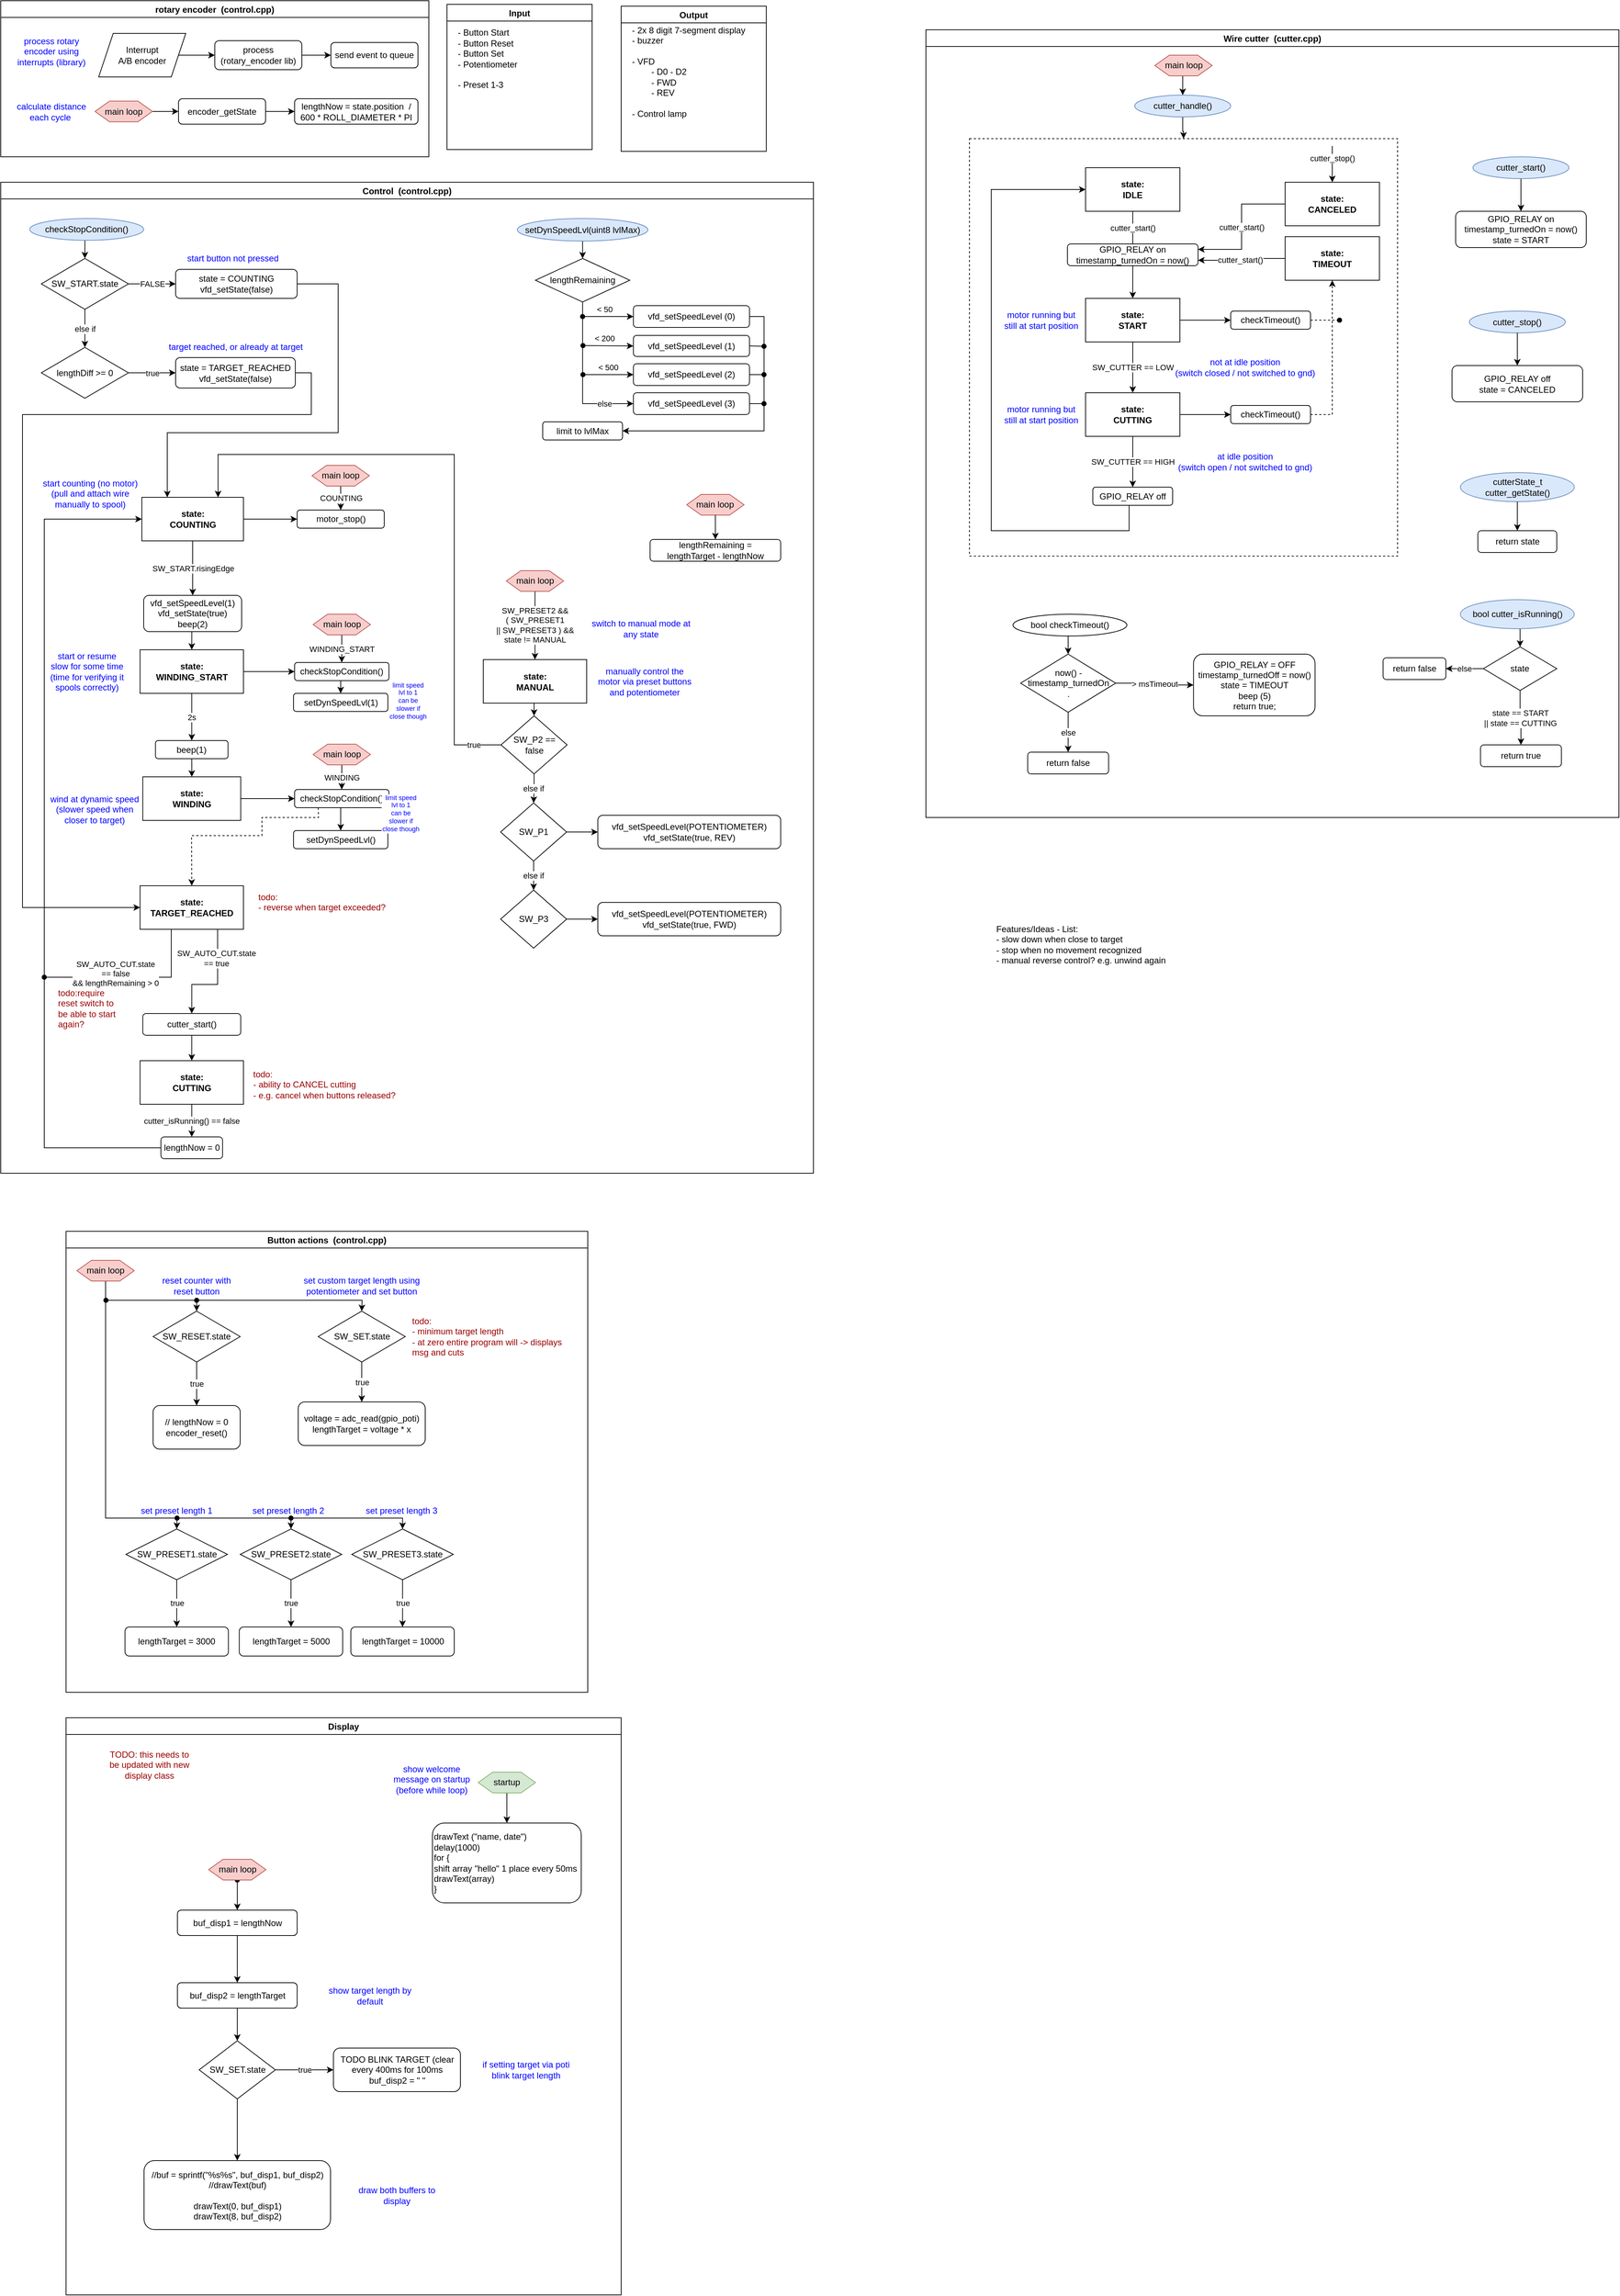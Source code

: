 <mxfile version="20.2.3" type="device"><diagram id="pYACIs8yIpksGCPkkI0E" name="Page-1"><mxGraphModel dx="1248" dy="835" grid="1" gridSize="5" guides="1" tooltips="1" connect="1" arrows="1" fold="1" page="1" pageScale="1" pageWidth="1169" pageHeight="1654" math="0" shadow="0"><root><mxCell id="0"/><mxCell id="1" parent="0"/><mxCell id="Jo9Ue6hLqtK935TEgpBK-14" value="Input" style="swimlane;startSize=23;" parent="1" vertex="1"><mxGeometry x="640" y="35" width="200" height="200" as="geometry"/></mxCell><mxCell id="Jo9Ue6hLqtK935TEgpBK-15" value="- Button Start&lt;br&gt;- Button Reset&lt;br&gt;- Button Set&lt;br&gt;- Potentiometer&lt;br&gt;&lt;br&gt;- Preset 1-3" style="text;html=1;align=left;verticalAlign=middle;resizable=0;points=[];autosize=1;strokeColor=none;fillColor=none;" parent="Jo9Ue6hLqtK935TEgpBK-14" vertex="1"><mxGeometry x="13" y="30" width="100" height="90" as="geometry"/></mxCell><mxCell id="Jo9Ue6hLqtK935TEgpBK-16" value="Output" style="swimlane;startSize=23;" parent="1" vertex="1"><mxGeometry x="880" y="37.5" width="200" height="200" as="geometry"/></mxCell><mxCell id="Jo9Ue6hLqtK935TEgpBK-17" value="- 2x 8 digit 7-segment display&lt;br&gt;- buzzer&lt;br&gt;&lt;br&gt;- VFD&lt;br&gt;&lt;span style=&quot;white-space: pre;&quot;&gt;&#9;&lt;/span&gt;- D0 - D2&lt;br&gt;&lt;span style=&quot;white-space: pre;&quot;&gt;&#9;&lt;/span&gt;- FWD&lt;br&gt;&lt;span style=&quot;white-space: pre;&quot;&gt;&#9;&lt;/span&gt;- REV&lt;br&gt;&lt;br&gt;- Control lamp" style="text;html=1;align=left;verticalAlign=middle;resizable=0;points=[];autosize=1;strokeColor=none;fillColor=none;" parent="Jo9Ue6hLqtK935TEgpBK-16" vertex="1"><mxGeometry x="13" y="18" width="175" height="145" as="geometry"/></mxCell><mxCell id="8zFeNdrfwlNlW0LlzPxK-1" value="Features/Ideas - List:&lt;br&gt;- slow down when close to target&lt;br&gt;- stop when no movement recognized&lt;br&gt;- manual reverse control? e.g. unwind again" style="text;html=1;strokeColor=none;fillColor=none;align=left;verticalAlign=top;whiteSpace=wrap;rounded=0;" parent="1" vertex="1"><mxGeometry x="1395" y="1295" width="270" height="125" as="geometry"/></mxCell><mxCell id="E9gbP4vXqY4O4zoDVCtS-22" value="Button actions  (control.cpp)" style="swimlane;labelBackgroundColor=none;fontColor=#000000;" parent="1" vertex="1"><mxGeometry x="115" y="1725" width="719" height="635" as="geometry"/></mxCell><mxCell id="Jo9Ue6hLqtK935TEgpBK-28" value="SW_RESET.state" style="rhombus;whiteSpace=wrap;html=1;" parent="E9gbP4vXqY4O4zoDVCtS-22" vertex="1"><mxGeometry x="120" y="110" width="120" height="70" as="geometry"/></mxCell><mxCell id="Jo9Ue6hLqtK935TEgpBK-29" value="// lengthNow = 0&lt;br&gt;encoder_reset()" style="rounded=1;whiteSpace=wrap;html=1;" parent="E9gbP4vXqY4O4zoDVCtS-22" vertex="1"><mxGeometry x="120" y="240" width="120" height="60" as="geometry"/></mxCell><mxCell id="Jo9Ue6hLqtK935TEgpBK-30" value="true" style="edgeStyle=orthogonalEdgeStyle;rounded=0;orthogonalLoop=1;jettySize=auto;html=1;exitX=0.5;exitY=1;exitDx=0;exitDy=0;" parent="E9gbP4vXqY4O4zoDVCtS-22" source="Jo9Ue6hLqtK935TEgpBK-28" target="Jo9Ue6hLqtK935TEgpBK-29" edge="1"><mxGeometry relative="1" as="geometry"/></mxCell><mxCell id="Jo9Ue6hLqtK935TEgpBK-31" value="reset counter with reset button" style="text;html=1;strokeColor=none;fillColor=none;align=center;verticalAlign=middle;whiteSpace=wrap;rounded=0;fontColor=#0000FF;labelBackgroundColor=#FFFFFF;" parent="E9gbP4vXqY4O4zoDVCtS-22" vertex="1"><mxGeometry x="120" y="60" width="120" height="30" as="geometry"/></mxCell><mxCell id="E9gbP4vXqY4O4zoDVCtS-15" value="SW_SET.state" style="rhombus;whiteSpace=wrap;html=1;" parent="E9gbP4vXqY4O4zoDVCtS-22" vertex="1"><mxGeometry x="347.5" y="110" width="120" height="70" as="geometry"/></mxCell><mxCell id="E9gbP4vXqY4O4zoDVCtS-16" value="voltage = adc_read(gpio_poti)&lt;br&gt;lengthTarget = voltage * x" style="rounded=1;whiteSpace=wrap;html=1;" parent="E9gbP4vXqY4O4zoDVCtS-22" vertex="1"><mxGeometry x="320" y="235" width="175" height="60" as="geometry"/></mxCell><mxCell id="E9gbP4vXqY4O4zoDVCtS-14" value="true" style="edgeStyle=orthogonalEdgeStyle;rounded=0;orthogonalLoop=1;jettySize=auto;html=1;exitX=0.5;exitY=1;exitDx=0;exitDy=0;" parent="E9gbP4vXqY4O4zoDVCtS-22" source="E9gbP4vXqY4O4zoDVCtS-15" target="E9gbP4vXqY4O4zoDVCtS-16" edge="1"><mxGeometry relative="1" as="geometry"/></mxCell><mxCell id="E9gbP4vXqY4O4zoDVCtS-17" value="set custom target length using potentiometer and set button" style="text;html=1;strokeColor=none;fillColor=none;align=center;verticalAlign=middle;whiteSpace=wrap;rounded=0;fontColor=#0000FF;labelBackgroundColor=#FFFFFF;" parent="E9gbP4vXqY4O4zoDVCtS-22" vertex="1"><mxGeometry x="325" y="60" width="165" height="30" as="geometry"/></mxCell><mxCell id="E9gbP4vXqY4O4zoDVCtS-19" value="SW_PRESET1.state" style="rhombus;whiteSpace=wrap;html=1;" parent="E9gbP4vXqY4O4zoDVCtS-22" vertex="1"><mxGeometry x="82.5" y="410" width="140" height="70" as="geometry"/></mxCell><mxCell id="E9gbP4vXqY4O4zoDVCtS-20" value="lengthTarget = 3000" style="rounded=1;whiteSpace=wrap;html=1;" parent="E9gbP4vXqY4O4zoDVCtS-22" vertex="1"><mxGeometry x="81.25" y="545" width="142.5" height="40" as="geometry"/></mxCell><mxCell id="E9gbP4vXqY4O4zoDVCtS-18" value="true" style="edgeStyle=orthogonalEdgeStyle;rounded=0;orthogonalLoop=1;jettySize=auto;html=1;exitX=0.5;exitY=1;exitDx=0;exitDy=0;" parent="E9gbP4vXqY4O4zoDVCtS-22" source="E9gbP4vXqY4O4zoDVCtS-19" target="E9gbP4vXqY4O4zoDVCtS-20" edge="1"><mxGeometry relative="1" as="geometry"/></mxCell><mxCell id="E9gbP4vXqY4O4zoDVCtS-21" value="set preset length 1" style="text;html=1;strokeColor=none;fillColor=none;align=center;verticalAlign=middle;whiteSpace=wrap;rounded=0;fontColor=#0000FF;labelBackgroundColor=#FFFFFF;" parent="E9gbP4vXqY4O4zoDVCtS-22" vertex="1"><mxGeometry x="70" y="370" width="165" height="30" as="geometry"/></mxCell><mxCell id="E9gbP4vXqY4O4zoDVCtS-23" value="SW_PRESET2.state" style="rhombus;whiteSpace=wrap;html=1;" parent="E9gbP4vXqY4O4zoDVCtS-22" vertex="1"><mxGeometry x="240" y="410" width="140" height="70" as="geometry"/></mxCell><mxCell id="E9gbP4vXqY4O4zoDVCtS-24" value="lengthTarget = 5000" style="rounded=1;whiteSpace=wrap;html=1;" parent="E9gbP4vXqY4O4zoDVCtS-22" vertex="1"><mxGeometry x="238.75" y="545" width="142.5" height="40" as="geometry"/></mxCell><mxCell id="E9gbP4vXqY4O4zoDVCtS-25" value="true" style="edgeStyle=orthogonalEdgeStyle;rounded=0;orthogonalLoop=1;jettySize=auto;html=1;exitX=0.5;exitY=1;exitDx=0;exitDy=0;" parent="E9gbP4vXqY4O4zoDVCtS-22" source="E9gbP4vXqY4O4zoDVCtS-23" target="E9gbP4vXqY4O4zoDVCtS-24" edge="1"><mxGeometry relative="1" as="geometry"/></mxCell><mxCell id="E9gbP4vXqY4O4zoDVCtS-26" value="set preset length 2" style="text;html=1;strokeColor=none;fillColor=none;align=center;verticalAlign=middle;whiteSpace=wrap;rounded=0;fontColor=#0000FF;labelBackgroundColor=#FFFFFF;" parent="E9gbP4vXqY4O4zoDVCtS-22" vertex="1"><mxGeometry x="223.75" y="370" width="165" height="30" as="geometry"/></mxCell><mxCell id="E9gbP4vXqY4O4zoDVCtS-27" value="SW_PRESET3.state" style="rhombus;whiteSpace=wrap;html=1;" parent="E9gbP4vXqY4O4zoDVCtS-22" vertex="1"><mxGeometry x="393.75" y="410" width="140" height="70" as="geometry"/></mxCell><mxCell id="E9gbP4vXqY4O4zoDVCtS-28" value="lengthTarget = 10000" style="rounded=1;whiteSpace=wrap;html=1;" parent="E9gbP4vXqY4O4zoDVCtS-22" vertex="1"><mxGeometry x="392.5" y="545" width="142.5" height="40" as="geometry"/></mxCell><mxCell id="E9gbP4vXqY4O4zoDVCtS-29" value="true" style="edgeStyle=orthogonalEdgeStyle;rounded=0;orthogonalLoop=1;jettySize=auto;html=1;exitX=0.5;exitY=1;exitDx=0;exitDy=0;" parent="E9gbP4vXqY4O4zoDVCtS-22" source="E9gbP4vXqY4O4zoDVCtS-27" target="E9gbP4vXqY4O4zoDVCtS-28" edge="1"><mxGeometry relative="1" as="geometry"/></mxCell><mxCell id="E9gbP4vXqY4O4zoDVCtS-30" value="set preset length 3" style="text;html=1;strokeColor=none;fillColor=none;align=center;verticalAlign=middle;whiteSpace=wrap;rounded=0;fontColor=#0000FF;labelBackgroundColor=#FFFFFF;" parent="E9gbP4vXqY4O4zoDVCtS-22" vertex="1"><mxGeometry x="380" y="370" width="165" height="30" as="geometry"/></mxCell><mxCell id="aTO7ynV6Y0lAHxoPAONt-40" style="edgeStyle=orthogonalEdgeStyle;rounded=0;orthogonalLoop=1;jettySize=auto;html=1;exitX=0.5;exitY=1;exitDx=0;exitDy=0;entryX=0.5;entryY=0;entryDx=0;entryDy=0;" parent="E9gbP4vXqY4O4zoDVCtS-22" source="aTO7ynV6Y0lAHxoPAONt-38" target="E9gbP4vXqY4O4zoDVCtS-27" edge="1"><mxGeometry relative="1" as="geometry"><Array as="points"><mxPoint x="55" y="395"/><mxPoint x="464" y="395"/></Array></mxGeometry></mxCell><mxCell id="aTO7ynV6Y0lAHxoPAONt-38" value="main loop" style="shape=hexagon;perimeter=hexagonPerimeter2;whiteSpace=wrap;html=1;fixedSize=1;fillColor=#f8cecc;strokeColor=#b85450;" parent="E9gbP4vXqY4O4zoDVCtS-22" vertex="1"><mxGeometry x="15" y="40" width="79" height="28.5" as="geometry"/></mxCell><mxCell id="aTO7ynV6Y0lAHxoPAONt-41" value="" style="endArrow=classic;html=1;rounded=0;entryX=0.5;entryY=0;entryDx=0;entryDy=0;startArrow=oval;startFill=1;" parent="E9gbP4vXqY4O4zoDVCtS-22" target="E9gbP4vXqY4O4zoDVCtS-15" edge="1"><mxGeometry width="50" height="50" relative="1" as="geometry"><mxPoint x="55" y="95" as="sourcePoint"/><mxPoint x="140" y="85" as="targetPoint"/><Array as="points"><mxPoint x="408" y="95"/></Array></mxGeometry></mxCell><mxCell id="aTO7ynV6Y0lAHxoPAONt-42" value="" style="endArrow=classic;html=1;rounded=0;entryX=0.5;entryY=0;entryDx=0;entryDy=0;startArrow=oval;startFill=1;" parent="E9gbP4vXqY4O4zoDVCtS-22" target="Jo9Ue6hLqtK935TEgpBK-28" edge="1"><mxGeometry width="50" height="50" relative="1" as="geometry"><mxPoint x="180" y="95" as="sourcePoint"/><mxPoint x="125" y="150" as="targetPoint"/></mxGeometry></mxCell><mxCell id="aTO7ynV6Y0lAHxoPAONt-46" value="" style="endArrow=classic;html=1;rounded=0;entryX=0.5;entryY=0;entryDx=0;entryDy=0;startArrow=oval;startFill=1;" parent="E9gbP4vXqY4O4zoDVCtS-22" target="E9gbP4vXqY4O4zoDVCtS-23" edge="1"><mxGeometry width="50" height="50" relative="1" as="geometry"><mxPoint x="310" y="395" as="sourcePoint"/><mxPoint x="300" y="405" as="targetPoint"/></mxGeometry></mxCell><mxCell id="mQTKtX7dmJeWt0bXEoog-10" value="&lt;font color=&quot;#990000&quot;&gt;todo: &lt;br&gt;&lt;/font&gt;&lt;span style=&quot;color: rgb(153, 0, 0);&quot;&gt;- minimum target length&lt;br&gt;- at zero entire program will -&amp;gt; displays msg and cuts&lt;br&gt;&lt;/span&gt;" style="text;html=1;strokeColor=none;fillColor=none;align=left;verticalAlign=middle;whiteSpace=wrap;rounded=0;fontColor=#0000FF;labelBackgroundColor=#FFFFFF;" vertex="1" parent="E9gbP4vXqY4O4zoDVCtS-22"><mxGeometry x="475" y="122.5" width="229" height="45" as="geometry"/></mxCell><mxCell id="E9gbP4vXqY4O4zoDVCtS-32" value="Display" style="swimlane;labelBackgroundColor=none;fontColor=#000000;startSize=23;" parent="1" vertex="1"><mxGeometry x="115" y="2395" width="765" height="795" as="geometry"/></mxCell><mxCell id="E9gbP4vXqY4O4zoDVCtS-38" value="drawText (&quot;name, date&quot;)&lt;br&gt;delay(1000)&lt;br&gt;for {&lt;br&gt;shift array &quot;hello&quot; 1 place every 50ms&lt;br&gt;drawText(array)&lt;br&gt;}" style="rounded=1;whiteSpace=wrap;html=1;labelBackgroundColor=none;fontColor=#000000;align=left;strokeColor=#000000;" parent="E9gbP4vXqY4O4zoDVCtS-32" vertex="1"><mxGeometry x="505" y="145" width="205" height="110" as="geometry"/></mxCell><mxCell id="E9gbP4vXqY4O4zoDVCtS-39" value="show welcome message on startup (before while loop)" style="text;html=1;strokeColor=none;fillColor=none;align=center;verticalAlign=middle;whiteSpace=wrap;rounded=0;fontColor=#0000FF;labelBackgroundColor=#FFFFFF;" parent="E9gbP4vXqY4O4zoDVCtS-32" vertex="1"><mxGeometry x="443.5" y="70" width="120" height="30" as="geometry"/></mxCell><mxCell id="E9gbP4vXqY4O4zoDVCtS-42" value="true" style="edgeStyle=orthogonalEdgeStyle;rounded=0;orthogonalLoop=1;jettySize=auto;html=1;exitX=1;exitY=0.5;exitDx=0;exitDy=0;fontColor=#000000;" parent="E9gbP4vXqY4O4zoDVCtS-32" source="E9gbP4vXqY4O4zoDVCtS-40" target="E9gbP4vXqY4O4zoDVCtS-41" edge="1"><mxGeometry relative="1" as="geometry"/></mxCell><mxCell id="E9gbP4vXqY4O4zoDVCtS-40" value="SW_SET.state" style="rhombus;whiteSpace=wrap;html=1;labelBackgroundColor=none;fontColor=#000000;strokeColor=#000000;" parent="E9gbP4vXqY4O4zoDVCtS-32" vertex="1"><mxGeometry x="183.5" y="445" width="105" height="80" as="geometry"/></mxCell><mxCell id="E9gbP4vXqY4O4zoDVCtS-41" value="TODO BLINK TARGET (clear every 400ms for 100ms &lt;br&gt;buf_disp2 = &quot; &quot;" style="rounded=1;whiteSpace=wrap;html=1;labelBackgroundColor=none;fontColor=#000000;strokeColor=#000000;" parent="E9gbP4vXqY4O4zoDVCtS-32" vertex="1"><mxGeometry x="368.5" y="455" width="175" height="60" as="geometry"/></mxCell><mxCell id="E9gbP4vXqY4O4zoDVCtS-44" style="edgeStyle=orthogonalEdgeStyle;rounded=0;orthogonalLoop=1;jettySize=auto;html=1;exitX=0.5;exitY=1;exitDx=0;exitDy=0;entryX=0.5;entryY=0;entryDx=0;entryDy=0;fontColor=#FFFFFF;" parent="E9gbP4vXqY4O4zoDVCtS-32" source="E9gbP4vXqY4O4zoDVCtS-43" target="E9gbP4vXqY4O4zoDVCtS-40" edge="1"><mxGeometry relative="1" as="geometry"/></mxCell><mxCell id="E9gbP4vXqY4O4zoDVCtS-43" value="buf_disp2 = lengthTarget" style="rounded=1;whiteSpace=wrap;html=1;labelBackgroundColor=none;fontColor=#000000;strokeColor=#000000;" parent="E9gbP4vXqY4O4zoDVCtS-32" vertex="1"><mxGeometry x="153.5" y="365" width="165" height="35" as="geometry"/></mxCell><mxCell id="E9gbP4vXqY4O4zoDVCtS-45" value="show target length by default" style="text;html=1;strokeColor=none;fillColor=none;align=center;verticalAlign=middle;whiteSpace=wrap;rounded=0;fontColor=#0000FF;labelBackgroundColor=#FFFFFF;" parent="E9gbP4vXqY4O4zoDVCtS-32" vertex="1"><mxGeometry x="358.5" y="367.5" width="120" height="30" as="geometry"/></mxCell><mxCell id="E9gbP4vXqY4O4zoDVCtS-46" value="if setting target via poti blink target length" style="text;html=1;strokeColor=none;fillColor=none;align=center;verticalAlign=middle;whiteSpace=wrap;rounded=0;fontColor=#0000FF;labelBackgroundColor=#FFFFFF;" parent="E9gbP4vXqY4O4zoDVCtS-32" vertex="1"><mxGeometry x="563.5" y="470" width="140" height="30" as="geometry"/></mxCell><mxCell id="XDNRrcfAYsMe7RjjPrG6-3" style="edgeStyle=orthogonalEdgeStyle;rounded=0;orthogonalLoop=1;jettySize=auto;html=1;exitX=0.5;exitY=1;exitDx=0;exitDy=0;entryX=0.5;entryY=0;entryDx=0;entryDy=0;fontColor=#000000;endArrow=classic;endFill=1;strokeColor=#000000;" parent="E9gbP4vXqY4O4zoDVCtS-32" source="E9gbP4vXqY4O4zoDVCtS-47" target="E9gbP4vXqY4O4zoDVCtS-43" edge="1"><mxGeometry relative="1" as="geometry"/></mxCell><mxCell id="E9gbP4vXqY4O4zoDVCtS-47" value="buf_disp1 = lengthNow" style="rounded=1;whiteSpace=wrap;html=1;labelBackgroundColor=none;fontColor=#000000;strokeColor=#000000;" parent="E9gbP4vXqY4O4zoDVCtS-32" vertex="1"><mxGeometry x="153.5" y="265" width="165" height="35" as="geometry"/></mxCell><mxCell id="E9gbP4vXqY4O4zoDVCtS-48" value="//buf = sprintf(&quot;%s%s&quot;, buf_disp1, buf_disp2)&lt;br&gt;//drawText(buf)&lt;br&gt;&lt;br&gt;drawText(0, buf_disp1)&lt;br&gt;drawText(8, buf_disp2)" style="rounded=1;whiteSpace=wrap;html=1;labelBackgroundColor=none;fontColor=#000000;strokeColor=#000000;" parent="E9gbP4vXqY4O4zoDVCtS-32" vertex="1"><mxGeometry x="107.5" y="610" width="257" height="95" as="geometry"/></mxCell><mxCell id="E9gbP4vXqY4O4zoDVCtS-49" value="draw both buffers to display" style="text;html=1;strokeColor=none;fillColor=none;align=center;verticalAlign=middle;whiteSpace=wrap;rounded=0;fontColor=#0000FF;labelBackgroundColor=#FFFFFF;" parent="E9gbP4vXqY4O4zoDVCtS-32" vertex="1"><mxGeometry x="386" y="642.5" width="140" height="30" as="geometry"/></mxCell><mxCell id="XDNRrcfAYsMe7RjjPrG6-1" value="" style="endArrow=classic;html=1;rounded=0;fontColor=#000000;strokeColor=#000000;exitX=0.5;exitY=1;exitDx=0;exitDy=0;entryX=0.5;entryY=0;entryDx=0;entryDy=0;" parent="E9gbP4vXqY4O4zoDVCtS-32" source="E9gbP4vXqY4O4zoDVCtS-40" target="E9gbP4vXqY4O4zoDVCtS-48" edge="1"><mxGeometry width="50" height="50" relative="1" as="geometry"><mxPoint x="181" y="590" as="sourcePoint"/><mxPoint x="231" y="540" as="targetPoint"/></mxGeometry></mxCell><mxCell id="aTO7ynV6Y0lAHxoPAONt-49" style="edgeStyle=orthogonalEdgeStyle;rounded=0;orthogonalLoop=1;jettySize=auto;html=1;exitX=0.5;exitY=1;exitDx=0;exitDy=0;startArrow=oval;startFill=1;" parent="E9gbP4vXqY4O4zoDVCtS-32" source="aTO7ynV6Y0lAHxoPAONt-48" target="E9gbP4vXqY4O4zoDVCtS-47" edge="1"><mxGeometry relative="1" as="geometry"/></mxCell><mxCell id="aTO7ynV6Y0lAHxoPAONt-48" value="main loop" style="shape=hexagon;perimeter=hexagonPerimeter2;whiteSpace=wrap;html=1;fixedSize=1;fillColor=#f8cecc;strokeColor=#b85450;" parent="E9gbP4vXqY4O4zoDVCtS-32" vertex="1"><mxGeometry x="196.5" y="195" width="79" height="28.5" as="geometry"/></mxCell><mxCell id="aTO7ynV6Y0lAHxoPAONt-51" style="edgeStyle=orthogonalEdgeStyle;rounded=0;orthogonalLoop=1;jettySize=auto;html=1;exitX=0.5;exitY=1;exitDx=0;exitDy=0;entryX=0.5;entryY=0;entryDx=0;entryDy=0;startArrow=none;startFill=0;" parent="E9gbP4vXqY4O4zoDVCtS-32" source="aTO7ynV6Y0lAHxoPAONt-50" target="E9gbP4vXqY4O4zoDVCtS-38" edge="1"><mxGeometry relative="1" as="geometry"/></mxCell><mxCell id="aTO7ynV6Y0lAHxoPAONt-50" value="startup" style="shape=hexagon;perimeter=hexagonPerimeter2;whiteSpace=wrap;html=1;fixedSize=1;fillColor=#d5e8d4;strokeColor=#82b366;" parent="E9gbP4vXqY4O4zoDVCtS-32" vertex="1"><mxGeometry x="568" y="75" width="79" height="28.5" as="geometry"/></mxCell><mxCell id="6FuHMW7HC8Qjd99AJG3M-21" value="TODO: this needs to be updated with new display class" style="text;html=1;strokeColor=none;fillColor=none;align=center;verticalAlign=middle;whiteSpace=wrap;rounded=0;fontColor=#990000;labelBackgroundColor=#FFFFFF;" parent="E9gbP4vXqY4O4zoDVCtS-32" vertex="1"><mxGeometry x="55" y="50" width="120" height="30" as="geometry"/></mxCell><mxCell id="E9gbP4vXqY4O4zoDVCtS-33" value="Control  (control.cpp)" style="swimlane;labelBackgroundColor=none;fontColor=#000000;" parent="1" vertex="1"><mxGeometry x="25" y="280" width="1120" height="1365" as="geometry"/></mxCell><mxCell id="Avus2w3zFXZjXSa-NAtZ-21" style="edgeStyle=orthogonalEdgeStyle;rounded=0;orthogonalLoop=1;jettySize=auto;html=1;exitX=1;exitY=0.5;exitDx=0;exitDy=0;" parent="E9gbP4vXqY4O4zoDVCtS-33" source="Jo9Ue6hLqtK935TEgpBK-18" target="Avus2w3zFXZjXSa-NAtZ-16" edge="1"><mxGeometry relative="1" as="geometry"/></mxCell><mxCell id="Jo9Ue6hLqtK935TEgpBK-18" value="state:&lt;br&gt;WINDING_START" style="rounded=0;whiteSpace=wrap;html=1;fontStyle=1" parent="E9gbP4vXqY4O4zoDVCtS-33" vertex="1"><mxGeometry x="192" y="644" width="142.5" height="60" as="geometry"/></mxCell><mxCell id="Jo9Ue6hLqtK935TEgpBK-19" value="state:&lt;br&gt;WINDING" style="rounded=0;whiteSpace=wrap;html=1;fontStyle=1" parent="E9gbP4vXqY4O4zoDVCtS-33" vertex="1"><mxGeometry x="195.75" y="819" width="135" height="60" as="geometry"/></mxCell><mxCell id="aTO7ynV6Y0lAHxoPAONt-2" value="SW_AUTO_CUT.state &lt;br&gt;== false&lt;br&gt;&amp;amp;&amp;amp; lengthRemaining &amp;gt; 0" style="edgeStyle=orthogonalEdgeStyle;rounded=0;orthogonalLoop=1;jettySize=auto;html=1;entryX=0;entryY=0.5;entryDx=0;entryDy=0;exitX=0.25;exitY=1;exitDx=0;exitDy=0;" parent="E9gbP4vXqY4O4zoDVCtS-33" source="Jo9Ue6hLqtK935TEgpBK-20" target="Jo9Ue6hLqtK935TEgpBK-21" edge="1"><mxGeometry x="-0.703" y="-5" relative="1" as="geometry"><Array as="points"><mxPoint x="235" y="1029"/><mxPoint x="235" y="1095"/><mxPoint x="60" y="1095"/><mxPoint x="60" y="464"/></Array><mxPoint as="offset"/><mxPoint x="160" y="1065" as="sourcePoint"/></mxGeometry></mxCell><mxCell id="mQTKtX7dmJeWt0bXEoog-3" style="edgeStyle=orthogonalEdgeStyle;rounded=0;orthogonalLoop=1;jettySize=auto;html=1;exitX=0.75;exitY=1;exitDx=0;exitDy=0;entryX=0.5;entryY=0;entryDx=0;entryDy=0;" edge="1" parent="E9gbP4vXqY4O4zoDVCtS-33" source="Jo9Ue6hLqtK935TEgpBK-20" target="mQTKtX7dmJeWt0bXEoog-4"><mxGeometry relative="1" as="geometry"><Array as="points"><mxPoint x="299" y="1105"/><mxPoint x="263" y="1105"/></Array></mxGeometry></mxCell><mxCell id="mQTKtX7dmJeWt0bXEoog-6" value="SW_AUTO_CUT.state&lt;br&gt;== true" style="edgeLabel;html=1;align=center;verticalAlign=middle;resizable=0;points=[];" vertex="1" connectable="0" parent="mQTKtX7dmJeWt0bXEoog-3"><mxGeometry x="-0.172" y="-2" relative="1" as="geometry"><mxPoint y="-23" as="offset"/></mxGeometry></mxCell><mxCell id="Jo9Ue6hLqtK935TEgpBK-20" value="state:&lt;br&gt;TARGET_REACHED" style="rounded=0;whiteSpace=wrap;html=1;fontStyle=1" parent="E9gbP4vXqY4O4zoDVCtS-33" vertex="1"><mxGeometry x="192" y="969" width="142.5" height="60" as="geometry"/></mxCell><mxCell id="Avus2w3zFXZjXSa-NAtZ-3" value="SW_PRESET2 &amp;amp;&amp;amp;&lt;br&gt;( SW_PRESET1&lt;br&gt;|| SW_PRESET3 ) &amp;amp;&amp;amp;&lt;br&gt;state != MANUAL" style="edgeStyle=orthogonalEdgeStyle;rounded=0;orthogonalLoop=1;jettySize=auto;html=1;exitX=0.5;exitY=1;exitDx=0;exitDy=0;" parent="E9gbP4vXqY4O4zoDVCtS-33" source="aTO7ynV6Y0lAHxoPAONt-5" target="Avus2w3zFXZjXSa-NAtZ-1" edge="1"><mxGeometry relative="1" as="geometry"><mxPoint x="741" y="385" as="sourcePoint"/></mxGeometry></mxCell><mxCell id="Avus2w3zFXZjXSa-NAtZ-5" style="edgeStyle=orthogonalEdgeStyle;rounded=0;orthogonalLoop=1;jettySize=auto;html=1;exitX=1;exitY=0.5;exitDx=0;exitDy=0;entryX=0;entryY=0.5;entryDx=0;entryDy=0;" parent="E9gbP4vXqY4O4zoDVCtS-33" source="Jo9Ue6hLqtK935TEgpBK-21" target="Avus2w3zFXZjXSa-NAtZ-4" edge="1"><mxGeometry relative="1" as="geometry"/></mxCell><mxCell id="Jo9Ue6hLqtK935TEgpBK-21" value="state:&lt;br&gt;COUNTING" style="rounded=0;whiteSpace=wrap;html=1;fontStyle=1;" parent="E9gbP4vXqY4O4zoDVCtS-33" vertex="1"><mxGeometry x="194.5" y="434" width="140" height="60" as="geometry"/></mxCell><mxCell id="8zFeNdrfwlNlW0LlzPxK-13" style="edgeStyle=orthogonalEdgeStyle;rounded=0;orthogonalLoop=1;jettySize=auto;html=1;exitX=1;exitY=0.5;exitDx=0;exitDy=0;entryX=0;entryY=0.5;entryDx=0;entryDy=0;startArrow=none;startFill=0;" parent="E9gbP4vXqY4O4zoDVCtS-33" source="Jo9Ue6hLqtK935TEgpBK-19" target="Avus2w3zFXZjXSa-NAtZ-22" edge="1"><mxGeometry relative="1" as="geometry"/></mxCell><mxCell id="8zFeNdrfwlNlW0LlzPxK-14" value="wind at dynamic speed&lt;br&gt;(slower speed when closer to target)" style="text;html=1;strokeColor=none;fillColor=none;align=center;verticalAlign=middle;whiteSpace=wrap;rounded=0;fontColor=#0000FF;labelBackgroundColor=#FFFFFF;" parent="E9gbP4vXqY4O4zoDVCtS-33" vertex="1"><mxGeometry x="67" y="839" width="125" height="50" as="geometry"/></mxCell><mxCell id="E9gbP4vXqY4O4zoDVCtS-5" value="&lt;font color=&quot;#990000&quot;&gt;todo: &lt;br&gt;&lt;div style=&quot;&quot;&gt;- reverse when target exceeded?&lt;/div&gt;&lt;br&gt;&lt;/font&gt;" style="text;html=1;strokeColor=none;fillColor=none;align=left;verticalAlign=middle;whiteSpace=wrap;rounded=0;fontColor=#0000FF;labelBackgroundColor=#FFFFFF;" parent="E9gbP4vXqY4O4zoDVCtS-33" vertex="1"><mxGeometry x="352.5" y="976.5" width="182.5" height="45" as="geometry"/></mxCell><mxCell id="E9gbP4vXqY4O4zoDVCtS-9" style="edgeStyle=orthogonalEdgeStyle;rounded=0;orthogonalLoop=1;jettySize=auto;html=1;exitX=0.5;exitY=1;exitDx=0;exitDy=0;entryX=0.5;entryY=0;entryDx=0;entryDy=0;fontColor=#FFFFFF;" parent="E9gbP4vXqY4O4zoDVCtS-33" source="E9gbP4vXqY4O4zoDVCtS-8" target="Jo9Ue6hLqtK935TEgpBK-18" edge="1"><mxGeometry relative="1" as="geometry"/></mxCell><mxCell id="E9gbP4vXqY4O4zoDVCtS-8" value="vfd_setSpeedLevel(1)&lt;br&gt;vfd_setState(true)&lt;br&gt;beep(2)" style="rounded=1;whiteSpace=wrap;html=1;" parent="E9gbP4vXqY4O4zoDVCtS-33" vertex="1"><mxGeometry x="197" y="569" width="135" height="50" as="geometry"/></mxCell><mxCell id="Jo9Ue6hLqtK935TEgpBK-24" value="SW_START.risingEdge" style="edgeStyle=orthogonalEdgeStyle;rounded=0;orthogonalLoop=1;jettySize=auto;html=1;exitX=0.5;exitY=1;exitDx=0;exitDy=0;entryX=0.5;entryY=0;entryDx=0;entryDy=0;" parent="E9gbP4vXqY4O4zoDVCtS-33" source="Jo9Ue6hLqtK935TEgpBK-21" target="E9gbP4vXqY4O4zoDVCtS-8" edge="1"><mxGeometry relative="1" as="geometry"/></mxCell><mxCell id="E9gbP4vXqY4O4zoDVCtS-11" style="edgeStyle=orthogonalEdgeStyle;rounded=0;orthogonalLoop=1;jettySize=auto;html=1;exitX=0.5;exitY=1;exitDx=0;exitDy=0;fontColor=#FFFFFF;" parent="E9gbP4vXqY4O4zoDVCtS-33" source="E9gbP4vXqY4O4zoDVCtS-10" target="Jo9Ue6hLqtK935TEgpBK-19" edge="1"><mxGeometry relative="1" as="geometry"/></mxCell><mxCell id="E9gbP4vXqY4O4zoDVCtS-10" value="beep(1)" style="rounded=1;whiteSpace=wrap;html=1;" parent="E9gbP4vXqY4O4zoDVCtS-33" vertex="1"><mxGeometry x="213.25" y="769" width="100" height="25" as="geometry"/></mxCell><mxCell id="Jo9Ue6hLqtK935TEgpBK-26" value="2s" style="edgeStyle=orthogonalEdgeStyle;rounded=0;orthogonalLoop=1;jettySize=auto;html=1;exitX=0.5;exitY=1;exitDx=0;exitDy=0;entryX=0.5;entryY=0;entryDx=0;entryDy=0;" parent="E9gbP4vXqY4O4zoDVCtS-33" source="Jo9Ue6hLqtK935TEgpBK-18" target="E9gbP4vXqY4O4zoDVCtS-10" edge="1"><mxGeometry relative="1" as="geometry"/></mxCell><mxCell id="YmF2wASvHjHTeFxfvHkM-19" value="true" style="edgeStyle=orthogonalEdgeStyle;rounded=0;orthogonalLoop=1;jettySize=auto;html=1;exitX=1;exitY=0.5;exitDx=0;exitDy=0;entryX=0;entryY=0.5;entryDx=0;entryDy=0;fontColor=#000000;" parent="E9gbP4vXqY4O4zoDVCtS-33" source="YmF2wASvHjHTeFxfvHkM-3" target="YmF2wASvHjHTeFxfvHkM-4" edge="1"><mxGeometry relative="1" as="geometry"/></mxCell><mxCell id="YmF2wASvHjHTeFxfvHkM-3" value="lengthDiff &amp;gt;= 0" style="rhombus;whiteSpace=wrap;html=1;" parent="E9gbP4vXqY4O4zoDVCtS-33" vertex="1"><mxGeometry x="56" y="227.5" width="120" height="70" as="geometry"/></mxCell><mxCell id="Avus2w3zFXZjXSa-NAtZ-35" style="edgeStyle=orthogonalEdgeStyle;rounded=0;orthogonalLoop=1;jettySize=auto;html=1;exitX=1;exitY=0.5;exitDx=0;exitDy=0;entryX=0;entryY=0.5;entryDx=0;entryDy=0;" parent="E9gbP4vXqY4O4zoDVCtS-33" source="YmF2wASvHjHTeFxfvHkM-4" target="Jo9Ue6hLqtK935TEgpBK-20" edge="1"><mxGeometry relative="1" as="geometry"><Array as="points"><mxPoint x="428" y="263"/><mxPoint x="428" y="320"/><mxPoint x="30" y="320"/><mxPoint x="30" y="999"/></Array></mxGeometry></mxCell><mxCell id="YmF2wASvHjHTeFxfvHkM-4" value="state = TARGET_REACHED&lt;br&gt;vfd_setState(false)" style="rounded=1;whiteSpace=wrap;html=1;" parent="E9gbP4vXqY4O4zoDVCtS-33" vertex="1"><mxGeometry x="241" y="241.5" width="165" height="42" as="geometry"/></mxCell><mxCell id="YmF2wASvHjHTeFxfvHkM-6" value="target reached, or already at target" style="text;html=1;strokeColor=none;fillColor=none;align=center;verticalAlign=middle;whiteSpace=wrap;rounded=0;fontColor=#0000FF;labelBackgroundColor=#FFFFFF;" parent="E9gbP4vXqY4O4zoDVCtS-33" vertex="1"><mxGeometry x="219.75" y="211.5" width="207.5" height="30" as="geometry"/></mxCell><mxCell id="YmF2wASvHjHTeFxfvHkM-15" value="else if" style="edgeStyle=orthogonalEdgeStyle;rounded=0;orthogonalLoop=1;jettySize=auto;html=1;exitX=0.5;exitY=1;exitDx=0;exitDy=0;entryX=0.5;entryY=0;entryDx=0;entryDy=0;fontColor=#000000;" parent="E9gbP4vXqY4O4zoDVCtS-33" source="YmF2wASvHjHTeFxfvHkM-11" target="YmF2wASvHjHTeFxfvHkM-3" edge="1"><mxGeometry relative="1" as="geometry"/></mxCell><mxCell id="YmF2wASvHjHTeFxfvHkM-11" value="SW_START.state" style="rhombus;whiteSpace=wrap;html=1;" parent="E9gbP4vXqY4O4zoDVCtS-33" vertex="1"><mxGeometry x="56" y="105" width="120" height="70" as="geometry"/></mxCell><mxCell id="Avus2w3zFXZjXSa-NAtZ-32" style="edgeStyle=orthogonalEdgeStyle;rounded=0;orthogonalLoop=1;jettySize=auto;html=1;exitX=1;exitY=0.5;exitDx=0;exitDy=0;entryX=0.25;entryY=0;entryDx=0;entryDy=0;" parent="E9gbP4vXqY4O4zoDVCtS-33" source="YmF2wASvHjHTeFxfvHkM-12" target="Jo9Ue6hLqtK935TEgpBK-21" edge="1"><mxGeometry relative="1" as="geometry"><Array as="points"><mxPoint x="465" y="140"/><mxPoint x="465" y="345"/><mxPoint x="230" y="345"/></Array></mxGeometry></mxCell><mxCell id="YmF2wASvHjHTeFxfvHkM-12" value="state = COUNTING&lt;br&gt;vfd_setState(false)" style="rounded=1;whiteSpace=wrap;html=1;" parent="E9gbP4vXqY4O4zoDVCtS-33" vertex="1"><mxGeometry x="241" y="120" width="167.5" height="40" as="geometry"/></mxCell><mxCell id="YmF2wASvHjHTeFxfvHkM-13" value="FALSE" style="edgeStyle=orthogonalEdgeStyle;rounded=0;orthogonalLoop=1;jettySize=auto;html=1;exitX=1;exitY=0.5;exitDx=0;exitDy=0;" parent="E9gbP4vXqY4O4zoDVCtS-33" source="YmF2wASvHjHTeFxfvHkM-11" target="YmF2wASvHjHTeFxfvHkM-12" edge="1"><mxGeometry relative="1" as="geometry"/></mxCell><mxCell id="YmF2wASvHjHTeFxfvHkM-14" value="start button not pressed" style="text;html=1;strokeColor=none;fillColor=none;align=center;verticalAlign=middle;whiteSpace=wrap;rounded=0;fontColor=#0000FF;labelBackgroundColor=#FFFFFF;" parent="E9gbP4vXqY4O4zoDVCtS-33" vertex="1"><mxGeometry x="219.75" y="90" width="200" height="30" as="geometry"/></mxCell><mxCell id="aTO7ynV6Y0lAHxoPAONt-34" style="edgeStyle=orthogonalEdgeStyle;rounded=0;orthogonalLoop=1;jettySize=auto;html=1;exitX=0.5;exitY=1;exitDx=0;exitDy=0;entryX=0.5;entryY=0;entryDx=0;entryDy=0;" parent="E9gbP4vXqY4O4zoDVCtS-33" source="Avus2w3zFXZjXSa-NAtZ-1" target="aTO7ynV6Y0lAHxoPAONt-25" edge="1"><mxGeometry relative="1" as="geometry"/></mxCell><mxCell id="Avus2w3zFXZjXSa-NAtZ-1" value="state:&lt;br&gt;MANUAL" style="rounded=0;whiteSpace=wrap;html=1;fontStyle=1" parent="E9gbP4vXqY4O4zoDVCtS-33" vertex="1"><mxGeometry x="665" y="657.5" width="142.5" height="60" as="geometry"/></mxCell><mxCell id="Avus2w3zFXZjXSa-NAtZ-4" value="motor_stop()" style="rounded=1;whiteSpace=wrap;html=1;" parent="E9gbP4vXqY4O4zoDVCtS-33" vertex="1"><mxGeometry x="408.5" y="451.5" width="120" height="25" as="geometry"/></mxCell><mxCell id="Avus2w3zFXZjXSa-NAtZ-12" style="edgeStyle=orthogonalEdgeStyle;rounded=0;orthogonalLoop=1;jettySize=auto;html=1;exitX=1;exitY=0.5;exitDx=0;exitDy=0;" parent="E9gbP4vXqY4O4zoDVCtS-33" source="Avus2w3zFXZjXSa-NAtZ-6" target="Avus2w3zFXZjXSa-NAtZ-10" edge="1"><mxGeometry relative="1" as="geometry"/></mxCell><mxCell id="Avus2w3zFXZjXSa-NAtZ-13" value="else if" style="edgeStyle=orthogonalEdgeStyle;rounded=0;orthogonalLoop=1;jettySize=auto;html=1;exitX=0.5;exitY=1;exitDx=0;exitDy=0;entryX=0.5;entryY=0;entryDx=0;entryDy=0;" parent="E9gbP4vXqY4O4zoDVCtS-33" source="Avus2w3zFXZjXSa-NAtZ-6" target="Avus2w3zFXZjXSa-NAtZ-9" edge="1"><mxGeometry relative="1" as="geometry"><mxPoint x="734.37" y="945" as="targetPoint"/></mxGeometry></mxCell><mxCell id="Avus2w3zFXZjXSa-NAtZ-6" value="SW_P1" style="rhombus;whiteSpace=wrap;html=1;" parent="E9gbP4vXqY4O4zoDVCtS-33" vertex="1"><mxGeometry x="688.87" y="855" width="91" height="80" as="geometry"/></mxCell><mxCell id="aTO7ynV6Y0lAHxoPAONt-24" style="edgeStyle=orthogonalEdgeStyle;rounded=0;orthogonalLoop=1;jettySize=auto;html=1;exitX=1;exitY=0.5;exitDx=0;exitDy=0;entryX=0;entryY=0.5;entryDx=0;entryDy=0;" parent="E9gbP4vXqY4O4zoDVCtS-33" source="Avus2w3zFXZjXSa-NAtZ-9" target="Avus2w3zFXZjXSa-NAtZ-11" edge="1"><mxGeometry relative="1" as="geometry"/></mxCell><mxCell id="Avus2w3zFXZjXSa-NAtZ-9" value="SW_P3" style="rhombus;whiteSpace=wrap;html=1;" parent="E9gbP4vXqY4O4zoDVCtS-33" vertex="1"><mxGeometry x="688.87" y="975" width="91" height="80" as="geometry"/></mxCell><mxCell id="Avus2w3zFXZjXSa-NAtZ-10" value="vfd_setSpeedLevel(POTENTIOMETER)&lt;br&gt;vfd_setState(true, REV)" style="rounded=1;whiteSpace=wrap;html=1;" parent="E9gbP4vXqY4O4zoDVCtS-33" vertex="1"><mxGeometry x="822.87" y="872" width="252" height="46" as="geometry"/></mxCell><mxCell id="Avus2w3zFXZjXSa-NAtZ-11" value="vfd_setSpeedLevel(POTENTIOMETER)&lt;br&gt;vfd_setState(true, FWD)" style="rounded=1;whiteSpace=wrap;html=1;" parent="E9gbP4vXqY4O4zoDVCtS-33" vertex="1"><mxGeometry x="822.87" y="992" width="252" height="46" as="geometry"/></mxCell><mxCell id="aTO7ynV6Y0lAHxoPAONt-64" style="edgeStyle=orthogonalEdgeStyle;rounded=0;orthogonalLoop=1;jettySize=auto;html=1;exitX=0.5;exitY=1;exitDx=0;exitDy=0;entryX=0.5;entryY=0;entryDx=0;entryDy=0;startArrow=none;startFill=0;endArrow=classic;endFill=1;" parent="E9gbP4vXqY4O4zoDVCtS-33" source="Avus2w3zFXZjXSa-NAtZ-16" target="aTO7ynV6Y0lAHxoPAONt-63" edge="1"><mxGeometry relative="1" as="geometry"/></mxCell><mxCell id="Avus2w3zFXZjXSa-NAtZ-16" value="checkStopCondition()" style="rounded=1;whiteSpace=wrap;html=1;" parent="E9gbP4vXqY4O4zoDVCtS-33" vertex="1"><mxGeometry x="405" y="661.5" width="130" height="25" as="geometry"/></mxCell><mxCell id="Avus2w3zFXZjXSa-NAtZ-20" style="edgeStyle=orthogonalEdgeStyle;rounded=0;orthogonalLoop=1;jettySize=auto;html=1;exitX=0.5;exitY=1;exitDx=0;exitDy=0;entryX=0.5;entryY=0;entryDx=0;entryDy=0;" parent="E9gbP4vXqY4O4zoDVCtS-33" source="Avus2w3zFXZjXSa-NAtZ-19" target="YmF2wASvHjHTeFxfvHkM-11" edge="1"><mxGeometry relative="1" as="geometry"/></mxCell><mxCell id="Avus2w3zFXZjXSa-NAtZ-19" value="checkStopCondition()" style="ellipse;whiteSpace=wrap;html=1;fillColor=#dae8fc;strokeColor=#6c8ebf;" parent="E9gbP4vXqY4O4zoDVCtS-33" vertex="1"><mxGeometry x="40" y="50" width="157" height="30" as="geometry"/></mxCell><mxCell id="aTO7ynV6Y0lAHxoPAONt-56" style="edgeStyle=orthogonalEdgeStyle;rounded=0;orthogonalLoop=1;jettySize=auto;html=1;exitX=0.5;exitY=1;exitDx=0;exitDy=0;entryX=0.5;entryY=0;entryDx=0;entryDy=0;startArrow=none;startFill=0;" parent="E9gbP4vXqY4O4zoDVCtS-33" source="Avus2w3zFXZjXSa-NAtZ-22" target="aTO7ynV6Y0lAHxoPAONt-55" edge="1"><mxGeometry relative="1" as="geometry"/></mxCell><mxCell id="Avus2w3zFXZjXSa-NAtZ-22" value="checkStopCondition()" style="rounded=1;whiteSpace=wrap;html=1;" parent="E9gbP4vXqY4O4zoDVCtS-33" vertex="1"><mxGeometry x="405" y="836.5" width="130" height="25" as="geometry"/></mxCell><mxCell id="Jo9Ue6hLqtK935TEgpBK-25" value="&lt;font color=&quot;#0000ff&quot;&gt;start counting (no motor)&lt;br&gt;(pull and attach wire manually to spool)&lt;/font&gt;" style="text;html=1;strokeColor=none;fillColor=none;align=center;verticalAlign=middle;whiteSpace=wrap;rounded=0;labelBackgroundColor=#FFFFFF;" parent="E9gbP4vXqY4O4zoDVCtS-33" vertex="1"><mxGeometry x="53.5" y="390" width="138.5" height="78.5" as="geometry"/></mxCell><mxCell id="8zFeNdrfwlNlW0LlzPxK-15" value="start or resume slow for some time&lt;br&gt;(time for verifying it spools correctly)" style="text;html=1;strokeColor=none;fillColor=none;align=center;verticalAlign=middle;whiteSpace=wrap;rounded=0;fontColor=#0000FF;labelBackgroundColor=#FFFFFF;" parent="E9gbP4vXqY4O4zoDVCtS-33" vertex="1"><mxGeometry x="63.75" y="649" width="109.5" height="50" as="geometry"/></mxCell><mxCell id="Avus2w3zFXZjXSa-NAtZ-34" value="&lt;font color=&quot;#0000ff&quot;&gt;manually control the motor via preset buttons and potentiometer&lt;br&gt;&lt;/font&gt;" style="text;html=1;strokeColor=none;fillColor=none;align=center;verticalAlign=middle;whiteSpace=wrap;rounded=0;labelBackgroundColor=#FFFFFF;" parent="E9gbP4vXqY4O4zoDVCtS-33" vertex="1"><mxGeometry x="817.75" y="648.25" width="138.5" height="78.5" as="geometry"/></mxCell><mxCell id="aTO7ynV6Y0lAHxoPAONt-5" value="main loop" style="shape=hexagon;perimeter=hexagonPerimeter2;whiteSpace=wrap;html=1;fixedSize=1;fillColor=#f8cecc;strokeColor=#b85450;" parent="E9gbP4vXqY4O4zoDVCtS-33" vertex="1"><mxGeometry x="696.75" y="535" width="79" height="28.5" as="geometry"/></mxCell><mxCell id="aTO7ynV6Y0lAHxoPAONt-12" value="WINDING" style="edgeStyle=orthogonalEdgeStyle;rounded=0;orthogonalLoop=1;jettySize=auto;html=1;entryX=0.5;entryY=0;entryDx=0;entryDy=0;" parent="E9gbP4vXqY4O4zoDVCtS-33" source="aTO7ynV6Y0lAHxoPAONt-11" target="Avus2w3zFXZjXSa-NAtZ-22" edge="1"><mxGeometry relative="1" as="geometry"/></mxCell><mxCell id="aTO7ynV6Y0lAHxoPAONt-11" value="main loop" style="shape=hexagon;perimeter=hexagonPerimeter2;whiteSpace=wrap;html=1;fixedSize=1;fillColor=#f8cecc;strokeColor=#b85450;" parent="E9gbP4vXqY4O4zoDVCtS-33" vertex="1"><mxGeometry x="430.5" y="774" width="79" height="28.5" as="geometry"/></mxCell><mxCell id="aTO7ynV6Y0lAHxoPAONt-14" value="WINDING_START" style="edgeStyle=orthogonalEdgeStyle;rounded=0;orthogonalLoop=1;jettySize=auto;html=1;exitX=0.5;exitY=1;exitDx=0;exitDy=0;entryX=0.5;entryY=0;entryDx=0;entryDy=0;" parent="E9gbP4vXqY4O4zoDVCtS-33" source="aTO7ynV6Y0lAHxoPAONt-13" target="Avus2w3zFXZjXSa-NAtZ-16" edge="1"><mxGeometry relative="1" as="geometry"/></mxCell><mxCell id="aTO7ynV6Y0lAHxoPAONt-13" value="main loop" style="shape=hexagon;perimeter=hexagonPerimeter2;whiteSpace=wrap;html=1;fixedSize=1;fillColor=#f8cecc;strokeColor=#b85450;" parent="E9gbP4vXqY4O4zoDVCtS-33" vertex="1"><mxGeometry x="430.5" y="595" width="79" height="28.5" as="geometry"/></mxCell><mxCell id="aTO7ynV6Y0lAHxoPAONt-16" value="COUNTING" style="edgeStyle=orthogonalEdgeStyle;rounded=0;orthogonalLoop=1;jettySize=auto;html=1;exitX=0.5;exitY=1;exitDx=0;exitDy=0;" parent="E9gbP4vXqY4O4zoDVCtS-33" source="aTO7ynV6Y0lAHxoPAONt-15" target="Avus2w3zFXZjXSa-NAtZ-4" edge="1"><mxGeometry relative="1" as="geometry"/></mxCell><mxCell id="aTO7ynV6Y0lAHxoPAONt-15" value="main loop" style="shape=hexagon;perimeter=hexagonPerimeter2;whiteSpace=wrap;html=1;fixedSize=1;fillColor=#f8cecc;strokeColor=#b85450;" parent="E9gbP4vXqY4O4zoDVCtS-33" vertex="1"><mxGeometry x="429" y="390" width="79" height="28.5" as="geometry"/></mxCell><mxCell id="aTO7ynV6Y0lAHxoPAONt-17" value="main loop" style="shape=hexagon;perimeter=hexagonPerimeter2;whiteSpace=wrap;html=1;fixedSize=1;fillColor=#f8cecc;strokeColor=#b85450;" parent="E9gbP4vXqY4O4zoDVCtS-33" vertex="1"><mxGeometry x="945.37" y="430" width="79" height="28.5" as="geometry"/></mxCell><mxCell id="aTO7ynV6Y0lAHxoPAONt-18" value="lengthRemaining =&lt;br&gt;lengthTarget - lengthNow" style="rounded=1;whiteSpace=wrap;html=1;" parent="E9gbP4vXqY4O4zoDVCtS-33" vertex="1"><mxGeometry x="894.87" y="492" width="180" height="30" as="geometry"/></mxCell><mxCell id="aTO7ynV6Y0lAHxoPAONt-22" style="edgeStyle=orthogonalEdgeStyle;rounded=0;orthogonalLoop=1;jettySize=auto;html=1;exitX=0.5;exitY=1;exitDx=0;exitDy=0;entryX=0.5;entryY=0;entryDx=0;entryDy=0;" parent="E9gbP4vXqY4O4zoDVCtS-33" source="aTO7ynV6Y0lAHxoPAONt-17" target="aTO7ynV6Y0lAHxoPAONt-18" edge="1"><mxGeometry relative="1" as="geometry"><mxPoint x="984.87" y="467" as="sourcePoint"/></mxGeometry></mxCell><mxCell id="aTO7ynV6Y0lAHxoPAONt-23" value="&lt;font color=&quot;#0000ff&quot;&gt;switch to manual mode at any state&lt;br&gt;&lt;/font&gt;" style="text;html=1;strokeColor=none;fillColor=none;align=center;verticalAlign=middle;whiteSpace=wrap;rounded=0;labelBackgroundColor=#FFFFFF;" parent="E9gbP4vXqY4O4zoDVCtS-33" vertex="1"><mxGeometry x="807.5" y="595" width="148.75" height="40" as="geometry"/></mxCell><mxCell id="aTO7ynV6Y0lAHxoPAONt-26" value="else if" style="edgeStyle=orthogonalEdgeStyle;rounded=0;orthogonalLoop=1;jettySize=auto;html=1;exitX=0.5;exitY=1;exitDx=0;exitDy=0;entryX=0.5;entryY=0;entryDx=0;entryDy=0;" parent="E9gbP4vXqY4O4zoDVCtS-33" source="aTO7ynV6Y0lAHxoPAONt-25" target="Avus2w3zFXZjXSa-NAtZ-6" edge="1"><mxGeometry relative="1" as="geometry"><mxPoint x="735" y="830" as="targetPoint"/></mxGeometry></mxCell><mxCell id="aTO7ynV6Y0lAHxoPAONt-33" value="true" style="edgeStyle=orthogonalEdgeStyle;rounded=0;orthogonalLoop=1;jettySize=auto;html=1;exitX=0;exitY=0.5;exitDx=0;exitDy=0;entryX=0.75;entryY=0;entryDx=0;entryDy=0;" parent="E9gbP4vXqY4O4zoDVCtS-33" source="aTO7ynV6Y0lAHxoPAONt-25" target="Jo9Ue6hLqtK935TEgpBK-21" edge="1"><mxGeometry x="-0.911" relative="1" as="geometry"><Array as="points"><mxPoint x="625" y="775"/><mxPoint x="625" y="375"/><mxPoint x="300" y="375"/></Array><mxPoint as="offset"/></mxGeometry></mxCell><mxCell id="aTO7ynV6Y0lAHxoPAONt-25" value="SW_P2 ==&lt;br&gt;false" style="rhombus;whiteSpace=wrap;html=1;" parent="E9gbP4vXqY4O4zoDVCtS-33" vertex="1"><mxGeometry x="689.5" y="735" width="91" height="80" as="geometry"/></mxCell><mxCell id="aTO7ynV6Y0lAHxoPAONt-36" value="" style="endArrow=classic;html=1;rounded=0;exitX=0.25;exitY=1;exitDx=0;exitDy=0;entryX=0.5;entryY=0;entryDx=0;entryDy=0;dashed=1;" parent="E9gbP4vXqY4O4zoDVCtS-33" source="Avus2w3zFXZjXSa-NAtZ-22" target="Jo9Ue6hLqtK935TEgpBK-20" edge="1"><mxGeometry width="50" height="50" relative="1" as="geometry"><mxPoint x="265" y="960" as="sourcePoint"/><mxPoint x="315" y="910" as="targetPoint"/><Array as="points"><mxPoint x="438" y="875"/><mxPoint x="360" y="875"/><mxPoint x="360" y="900"/><mxPoint x="263" y="900"/></Array></mxGeometry></mxCell><mxCell id="aTO7ynV6Y0lAHxoPAONt-55" value="setDynSpeedLvl()" style="rounded=1;whiteSpace=wrap;html=1;" parent="E9gbP4vXqY4O4zoDVCtS-33" vertex="1"><mxGeometry x="403.5" y="893" width="130" height="25" as="geometry"/></mxCell><mxCell id="8zFeNdrfwlNlW0LlzPxK-2" value="lengthRemaining" style="rhombus;whiteSpace=wrap;html=1;" parent="E9gbP4vXqY4O4zoDVCtS-33" vertex="1"><mxGeometry x="736.88" y="105" width="130" height="60" as="geometry"/></mxCell><mxCell id="8zFeNdrfwlNlW0LlzPxK-4" value="vfd_setSpeedLevel (0)" style="rounded=1;whiteSpace=wrap;html=1;" parent="E9gbP4vXqY4O4zoDVCtS-33" vertex="1"><mxGeometry x="871.88" y="170" width="160" height="30" as="geometry"/></mxCell><mxCell id="8zFeNdrfwlNlW0LlzPxK-5" value="vfd_setSpeedLevel (1)" style="rounded=1;whiteSpace=wrap;html=1;" parent="E9gbP4vXqY4O4zoDVCtS-33" vertex="1"><mxGeometry x="871.88" y="211" width="160" height="29" as="geometry"/></mxCell><mxCell id="8zFeNdrfwlNlW0LlzPxK-6" value="vfd_setSpeedLevel (2)" style="rounded=1;whiteSpace=wrap;html=1;" parent="E9gbP4vXqY4O4zoDVCtS-33" vertex="1"><mxGeometry x="871.88" y="250" width="160" height="30" as="geometry"/></mxCell><mxCell id="8zFeNdrfwlNlW0LlzPxK-7" value="vfd_setSpeedLevel (3)" style="rounded=1;whiteSpace=wrap;html=1;" parent="E9gbP4vXqY4O4zoDVCtS-33" vertex="1"><mxGeometry x="871.88" y="290" width="160" height="30" as="geometry"/></mxCell><mxCell id="8zFeNdrfwlNlW0LlzPxK-8" value="else" style="edgeStyle=orthogonalEdgeStyle;rounded=0;orthogonalLoop=1;jettySize=auto;html=1;exitX=0.5;exitY=1;exitDx=0;exitDy=0;entryX=0;entryY=0.5;entryDx=0;entryDy=0;strokeColor=#000000;fontColor=#000000;" parent="E9gbP4vXqY4O4zoDVCtS-33" source="8zFeNdrfwlNlW0LlzPxK-2" target="8zFeNdrfwlNlW0LlzPxK-7" edge="1"><mxGeometry x="0.619" relative="1" as="geometry"><mxPoint as="offset"/></mxGeometry></mxCell><mxCell id="8zFeNdrfwlNlW0LlzPxK-9" value="&amp;lt; 50" style="endArrow=classic;html=1;rounded=0;entryX=0;entryY=0.5;entryDx=0;entryDy=0;startArrow=oval;startFill=1;" parent="E9gbP4vXqY4O4zoDVCtS-33" target="8zFeNdrfwlNlW0LlzPxK-4" edge="1"><mxGeometry x="-0.143" y="10" width="50" height="50" relative="1" as="geometry"><mxPoint x="801.88" y="185" as="sourcePoint"/><mxPoint x="776.88" y="180" as="targetPoint"/><mxPoint as="offset"/></mxGeometry></mxCell><mxCell id="8zFeNdrfwlNlW0LlzPxK-10" value="&amp;lt; 200" style="endArrow=classic;html=1;rounded=0;entryX=0;entryY=0.5;entryDx=0;entryDy=0;startArrow=oval;startFill=1;" parent="E9gbP4vXqY4O4zoDVCtS-33" target="8zFeNdrfwlNlW0LlzPxK-5" edge="1"><mxGeometry x="-0.143" y="10" width="50" height="50" relative="1" as="geometry"><mxPoint x="802.38" y="225" as="sourcePoint"/><mxPoint x="721.88" y="235" as="targetPoint"/><mxPoint as="offset"/></mxGeometry></mxCell><mxCell id="8zFeNdrfwlNlW0LlzPxK-11" value="&amp;lt; 500" style="endArrow=classic;html=1;rounded=0;entryX=0;entryY=0.5;entryDx=0;entryDy=0;startArrow=oval;startFill=1;" parent="E9gbP4vXqY4O4zoDVCtS-33" target="8zFeNdrfwlNlW0LlzPxK-6" edge="1"><mxGeometry x="-0.007" y="10" width="50" height="50" relative="1" as="geometry"><mxPoint x="802.38" y="265" as="sourcePoint"/><mxPoint x="761.88" y="280" as="targetPoint"/><mxPoint as="offset"/></mxGeometry></mxCell><mxCell id="aTO7ynV6Y0lAHxoPAONt-57" style="edgeStyle=orthogonalEdgeStyle;rounded=0;orthogonalLoop=1;jettySize=auto;html=1;exitX=0.5;exitY=1;exitDx=0;exitDy=0;entryX=0.5;entryY=0;entryDx=0;entryDy=0;startArrow=none;startFill=0;" parent="E9gbP4vXqY4O4zoDVCtS-33" source="aTO7ynV6Y0lAHxoPAONt-54" target="8zFeNdrfwlNlW0LlzPxK-2" edge="1"><mxGeometry relative="1" as="geometry"/></mxCell><mxCell id="aTO7ynV6Y0lAHxoPAONt-54" value="setDynSpeedLvl(uint8 lvlMax)" style="ellipse;whiteSpace=wrap;html=1;fillColor=#dae8fc;strokeColor=#6c8ebf;" parent="E9gbP4vXqY4O4zoDVCtS-33" vertex="1"><mxGeometry x="711.88" y="50" width="180" height="31" as="geometry"/></mxCell><mxCell id="aTO7ynV6Y0lAHxoPAONt-58" value="limit to lvlMax" style="rounded=1;whiteSpace=wrap;html=1;" parent="E9gbP4vXqY4O4zoDVCtS-33" vertex="1"><mxGeometry x="746.88" y="330" width="110" height="25" as="geometry"/></mxCell><mxCell id="aTO7ynV6Y0lAHxoPAONt-59" style="edgeStyle=orthogonalEdgeStyle;rounded=0;orthogonalLoop=1;jettySize=auto;html=1;exitX=1;exitY=0.5;exitDx=0;exitDy=0;entryX=1;entryY=0.5;entryDx=0;entryDy=0;startArrow=none;startFill=0;" parent="E9gbP4vXqY4O4zoDVCtS-33" source="8zFeNdrfwlNlW0LlzPxK-4" target="aTO7ynV6Y0lAHxoPAONt-58" edge="1"><mxGeometry relative="1" as="geometry"/></mxCell><mxCell id="aTO7ynV6Y0lAHxoPAONt-60" value="" style="endArrow=oval;html=1;rounded=0;exitX=1;exitY=0.5;exitDx=0;exitDy=0;endFill=1;" parent="E9gbP4vXqY4O4zoDVCtS-33" source="8zFeNdrfwlNlW0LlzPxK-5" edge="1"><mxGeometry width="50" height="50" relative="1" as="geometry"><mxPoint x="991.88" y="170" as="sourcePoint"/><mxPoint x="1051.88" y="226" as="targetPoint"/></mxGeometry></mxCell><mxCell id="aTO7ynV6Y0lAHxoPAONt-61" value="" style="endArrow=oval;html=1;rounded=0;exitX=1;exitY=0.5;exitDx=0;exitDy=0;endFill=1;" parent="E9gbP4vXqY4O4zoDVCtS-33" source="8zFeNdrfwlNlW0LlzPxK-6" edge="1"><mxGeometry width="50" height="50" relative="1" as="geometry"><mxPoint x="1056.88" y="285" as="sourcePoint"/><mxPoint x="1051.88" y="265" as="targetPoint"/></mxGeometry></mxCell><mxCell id="aTO7ynV6Y0lAHxoPAONt-62" value="" style="endArrow=oval;html=1;rounded=0;exitX=1;exitY=0.5;exitDx=0;exitDy=0;endFill=1;" parent="E9gbP4vXqY4O4zoDVCtS-33" source="8zFeNdrfwlNlW0LlzPxK-7" edge="1"><mxGeometry width="50" height="50" relative="1" as="geometry"><mxPoint x="1066.88" y="340" as="sourcePoint"/><mxPoint x="1051.88" y="305" as="targetPoint"/></mxGeometry></mxCell><mxCell id="aTO7ynV6Y0lAHxoPAONt-63" value="setDynSpeedLvl(1)" style="rounded=1;whiteSpace=wrap;html=1;" parent="E9gbP4vXqY4O4zoDVCtS-33" vertex="1"><mxGeometry x="403.5" y="704" width="130" height="25" as="geometry"/></mxCell><mxCell id="aTO7ynV6Y0lAHxoPAONt-66" value="limit speed lvl to 1&lt;br style=&quot;font-size: 9px;&quot;&gt;can be slower if close though" style="text;html=1;strokeColor=none;fillColor=none;align=center;verticalAlign=middle;whiteSpace=wrap;rounded=0;fontColor=#0000FF;labelBackgroundColor=#FFFFFF;fontSize=9;" parent="E9gbP4vXqY4O4zoDVCtS-33" vertex="1"><mxGeometry x="533.5" y="704" width="55" height="20" as="geometry"/></mxCell><mxCell id="mQTKtX7dmJeWt0bXEoog-30" value="&lt;span style=&quot;color: rgb(0, 0, 0); font-family: Helvetica; font-size: 11px; font-style: normal; font-variant-ligatures: normal; font-variant-caps: normal; font-weight: 400; letter-spacing: normal; orphans: 2; text-align: center; text-indent: 0px; text-transform: none; widows: 2; word-spacing: 0px; -webkit-text-stroke-width: 0px; background-color: rgb(255, 255, 255); text-decoration-thickness: initial; text-decoration-style: initial; text-decoration-color: initial; float: none; display: inline !important;&quot;&gt;cutter_isRunning() == false&lt;/span&gt;" style="edgeStyle=orthogonalEdgeStyle;rounded=0;orthogonalLoop=1;jettySize=auto;html=1;exitX=0.5;exitY=1;exitDx=0;exitDy=0;entryX=0.5;entryY=0;entryDx=0;entryDy=0;endArrow=classic;endFill=1;" edge="1" parent="E9gbP4vXqY4O4zoDVCtS-33" source="mQTKtX7dmJeWt0bXEoog-1" target="mQTKtX7dmJeWt0bXEoog-29"><mxGeometry relative="1" as="geometry"/></mxCell><mxCell id="mQTKtX7dmJeWt0bXEoog-1" value="state:&lt;br&gt;CUTTING" style="rounded=0;whiteSpace=wrap;html=1;fontStyle=1" vertex="1" parent="E9gbP4vXqY4O4zoDVCtS-33"><mxGeometry x="192" y="1210" width="142.5" height="60" as="geometry"/></mxCell><mxCell id="mQTKtX7dmJeWt0bXEoog-5" style="edgeStyle=orthogonalEdgeStyle;rounded=0;orthogonalLoop=1;jettySize=auto;html=1;exitX=0.5;exitY=1;exitDx=0;exitDy=0;entryX=0.5;entryY=0;entryDx=0;entryDy=0;" edge="1" parent="E9gbP4vXqY4O4zoDVCtS-33" source="mQTKtX7dmJeWt0bXEoog-4" target="mQTKtX7dmJeWt0bXEoog-1"><mxGeometry relative="1" as="geometry"/></mxCell><mxCell id="mQTKtX7dmJeWt0bXEoog-4" value="cutter_start()" style="rounded=1;whiteSpace=wrap;html=1;" vertex="1" parent="E9gbP4vXqY4O4zoDVCtS-33"><mxGeometry x="195.75" y="1145" width="135" height="30" as="geometry"/></mxCell><mxCell id="mQTKtX7dmJeWt0bXEoog-9" value="&lt;font color=&quot;#990000&quot;&gt;todo: &lt;br&gt;&lt;/font&gt;&lt;span style=&quot;color: rgb(153, 0, 0);&quot;&gt;- ability to CANCEL cutting&lt;/span&gt;&lt;font color=&quot;#990000&quot;&gt;&lt;br&gt;- e.g.&amp;nbsp;&lt;/font&gt;&lt;span style=&quot;color: rgb(153, 0, 0);&quot;&gt;cancel when buttons released?&lt;/span&gt;" style="text;html=1;strokeColor=none;fillColor=none;align=left;verticalAlign=middle;whiteSpace=wrap;rounded=0;fontColor=#0000FF;labelBackgroundColor=#FFFFFF;" vertex="1" parent="E9gbP4vXqY4O4zoDVCtS-33"><mxGeometry x="346" y="1220" width="229" height="45" as="geometry"/></mxCell><mxCell id="mQTKtX7dmJeWt0bXEoog-28" value="&lt;font color=&quot;#990000&quot;&gt;todo:require reset switch to be able to start again?&lt;br&gt;&lt;/font&gt;" style="text;html=1;strokeColor=none;fillColor=none;align=left;verticalAlign=middle;whiteSpace=wrap;rounded=0;fontColor=#0000FF;labelBackgroundColor=#FFFFFF;" vertex="1" parent="E9gbP4vXqY4O4zoDVCtS-33"><mxGeometry x="77" y="1115" width="91.5" height="45" as="geometry"/></mxCell><mxCell id="mQTKtX7dmJeWt0bXEoog-29" value="lengthNow = 0" style="rounded=1;whiteSpace=wrap;html=1;" vertex="1" parent="E9gbP4vXqY4O4zoDVCtS-33"><mxGeometry x="220.75" y="1315" width="85" height="30" as="geometry"/></mxCell><mxCell id="E9gbP4vXqY4O4zoDVCtS-37" value="rotary encoder  (control.cpp)" style="swimlane;labelBackgroundColor=none;fontColor=#000000;" parent="1" vertex="1"><mxGeometry x="25" y="30" width="590" height="215" as="geometry"/></mxCell><mxCell id="Jo9Ue6hLqtK935TEgpBK-1" value="Interrupt&lt;br&gt;A/B encoder" style="shape=parallelogram;perimeter=parallelogramPerimeter;whiteSpace=wrap;html=1;fixedSize=1;" parent="E9gbP4vXqY4O4zoDVCtS-37" vertex="1"><mxGeometry x="135" y="45" width="120" height="60" as="geometry"/></mxCell><mxCell id="Jo9Ue6hLqtK935TEgpBK-2" value="process&lt;br&gt;(rotary_encoder lib)" style="rounded=1;whiteSpace=wrap;html=1;fontColor=#000000;" parent="E9gbP4vXqY4O4zoDVCtS-37" vertex="1"><mxGeometry x="295" y="55" width="120" height="40" as="geometry"/></mxCell><mxCell id="Jo9Ue6hLqtK935TEgpBK-4" style="edgeStyle=orthogonalEdgeStyle;rounded=0;orthogonalLoop=1;jettySize=auto;html=1;exitX=1;exitY=0.5;exitDx=0;exitDy=0;" parent="E9gbP4vXqY4O4zoDVCtS-37" source="Jo9Ue6hLqtK935TEgpBK-1" target="Jo9Ue6hLqtK935TEgpBK-2" edge="1"><mxGeometry relative="1" as="geometry"/></mxCell><mxCell id="Jo9Ue6hLqtK935TEgpBK-3" value="send event to queue" style="rounded=1;whiteSpace=wrap;html=1;" parent="E9gbP4vXqY4O4zoDVCtS-37" vertex="1"><mxGeometry x="455" y="57.5" width="120" height="35" as="geometry"/></mxCell><mxCell id="Jo9Ue6hLqtK935TEgpBK-5" style="edgeStyle=orthogonalEdgeStyle;rounded=0;orthogonalLoop=1;jettySize=auto;html=1;exitX=1;exitY=0.5;exitDx=0;exitDy=0;" parent="E9gbP4vXqY4O4zoDVCtS-37" source="Jo9Ue6hLqtK935TEgpBK-2" target="Jo9Ue6hLqtK935TEgpBK-3" edge="1"><mxGeometry relative="1" as="geometry"/></mxCell><mxCell id="E9gbP4vXqY4O4zoDVCtS-12" value="process rotary encoder using interrupts (library)" style="text;html=1;strokeColor=none;fillColor=none;align=center;verticalAlign=middle;whiteSpace=wrap;rounded=0;fontColor=#0000FF;labelBackgroundColor=#FFFFFF;" parent="E9gbP4vXqY4O4zoDVCtS-37" vertex="1"><mxGeometry x="15" y="55" width="110" height="30" as="geometry"/></mxCell><mxCell id="_EN7VaY0IXkcVn5lyJDt-1" style="edgeStyle=orthogonalEdgeStyle;rounded=0;orthogonalLoop=1;jettySize=auto;html=1;exitX=1;exitY=0.5;exitDx=0;exitDy=0;entryX=0;entryY=0.5;entryDx=0;entryDy=0;fontColor=#000000;" parent="E9gbP4vXqY4O4zoDVCtS-37" source="E9gbP4vXqY4O4zoDVCtS-34" target="E9gbP4vXqY4O4zoDVCtS-35" edge="1"><mxGeometry relative="1" as="geometry"/></mxCell><mxCell id="E9gbP4vXqY4O4zoDVCtS-34" value="encoder_getState&lt;br&gt;" style="rounded=1;whiteSpace=wrap;html=1;labelBackgroundColor=none;fontColor=#000000;strokeColor=#000000;" parent="E9gbP4vXqY4O4zoDVCtS-37" vertex="1"><mxGeometry x="245" y="135" width="120" height="35" as="geometry"/></mxCell><mxCell id="E9gbP4vXqY4O4zoDVCtS-35" value="lengthNow = state.position&amp;nbsp;&amp;nbsp;/ 600 * ROLL_DIAMETER * PI" style="rounded=1;whiteSpace=wrap;html=1;labelBackgroundColor=none;fontColor=#000000;strokeColor=#000000;" parent="E9gbP4vXqY4O4zoDVCtS-37" vertex="1"><mxGeometry x="405" y="135" width="170" height="35" as="geometry"/></mxCell><mxCell id="E9gbP4vXqY4O4zoDVCtS-36" value="calculate distance each cycle&amp;nbsp;" style="text;html=1;strokeColor=none;fillColor=none;align=center;verticalAlign=middle;whiteSpace=wrap;rounded=0;fontColor=#0000FF;labelBackgroundColor=#FFFFFF;" parent="E9gbP4vXqY4O4zoDVCtS-37" vertex="1"><mxGeometry x="15" y="137.5" width="110" height="30" as="geometry"/></mxCell><mxCell id="aTO7ynV6Y0lAHxoPAONt-53" style="edgeStyle=orthogonalEdgeStyle;rounded=0;orthogonalLoop=1;jettySize=auto;html=1;exitX=1;exitY=0.5;exitDx=0;exitDy=0;entryX=0;entryY=0.5;entryDx=0;entryDy=0;startArrow=none;startFill=0;" parent="E9gbP4vXqY4O4zoDVCtS-37" source="aTO7ynV6Y0lAHxoPAONt-52" target="E9gbP4vXqY4O4zoDVCtS-34" edge="1"><mxGeometry relative="1" as="geometry"/></mxCell><mxCell id="aTO7ynV6Y0lAHxoPAONt-52" value="main loop" style="shape=hexagon;perimeter=hexagonPerimeter2;whiteSpace=wrap;html=1;fixedSize=1;fillColor=#f8cecc;strokeColor=#b85450;" parent="E9gbP4vXqY4O4zoDVCtS-37" vertex="1"><mxGeometry x="130" y="138.25" width="79" height="28.5" as="geometry"/></mxCell><mxCell id="aTO7ynV6Y0lAHxoPAONt-44" value="" style="endArrow=classic;html=1;rounded=0;entryX=0.5;entryY=0;entryDx=0;entryDy=0;startArrow=oval;startFill=1;" parent="1" edge="1"><mxGeometry width="50" height="50" relative="1" as="geometry"><mxPoint x="268" y="2120" as="sourcePoint"/><mxPoint x="267.5" y="2135" as="targetPoint"/></mxGeometry></mxCell><mxCell id="6FuHMW7HC8Qjd99AJG3M-1" value="Wire cutter  (cutter.cpp)" style="swimlane;" parent="1" vertex="1"><mxGeometry x="1300" y="70" width="955" height="1085" as="geometry"/></mxCell><mxCell id="t7zBWQ79GRynHEwFmOy7-18" value="" style="rounded=0;whiteSpace=wrap;html=1;dashed=1;fillColor=none;" parent="6FuHMW7HC8Qjd99AJG3M-1" vertex="1"><mxGeometry x="60" y="150" width="590" height="575" as="geometry"/></mxCell><mxCell id="6FuHMW7HC8Qjd99AJG3M-4" value="SW_CUTTER == LOW" style="edgeStyle=orthogonalEdgeStyle;rounded=0;orthogonalLoop=1;jettySize=auto;html=1;exitX=0.5;exitY=1;exitDx=0;exitDy=0;entryX=0.5;entryY=0;entryDx=0;entryDy=0;startArrow=none;" parent="6FuHMW7HC8Qjd99AJG3M-1" source="6FuHMW7HC8Qjd99AJG3M-8" target="6FuHMW7HC8Qjd99AJG3M-3" edge="1"><mxGeometry relative="1" as="geometry"/></mxCell><mxCell id="6FuHMW7HC8Qjd99AJG3M-2" value="state:&lt;br&gt;IDLE" style="rounded=0;whiteSpace=wrap;html=1;fontStyle=1;" parent="6FuHMW7HC8Qjd99AJG3M-1" vertex="1"><mxGeometry x="220" y="190" width="130" height="60" as="geometry"/></mxCell><mxCell id="6FuHMW7HC8Qjd99AJG3M-5" value="" style="edgeStyle=orthogonalEdgeStyle;rounded=0;orthogonalLoop=1;jettySize=auto;html=1;exitX=0.5;exitY=1;exitDx=0;exitDy=0;entryX=0;entryY=0.5;entryDx=0;entryDy=0;" parent="6FuHMW7HC8Qjd99AJG3M-1" source="6FuHMW7HC8Qjd99AJG3M-15" target="6FuHMW7HC8Qjd99AJG3M-2" edge="1"><mxGeometry x="-0.939" relative="1" as="geometry"><Array as="points"><mxPoint x="280" y="630"/><mxPoint x="280" y="690"/><mxPoint x="90" y="690"/><mxPoint x="90" y="220"/></Array><mxPoint as="offset"/></mxGeometry></mxCell><mxCell id="6FuHMW7HC8Qjd99AJG3M-17" value="&lt;span style=&quot;color: rgb(0, 0, 0); font-family: Helvetica; font-size: 11px; font-style: normal; font-variant-ligatures: normal; font-variant-caps: normal; font-weight: 400; letter-spacing: normal; orphans: 2; text-align: center; text-indent: 0px; text-transform: none; widows: 2; word-spacing: 0px; -webkit-text-stroke-width: 0px; background-color: rgb(255, 255, 255); text-decoration-thickness: initial; text-decoration-style: initial; text-decoration-color: initial; float: none; display: inline !important;&quot;&gt;SW_CUTTER == HIGH&lt;/span&gt;" style="edgeStyle=orthogonalEdgeStyle;rounded=0;orthogonalLoop=1;jettySize=auto;html=1;exitX=0.5;exitY=1;exitDx=0;exitDy=0;entryX=0.5;entryY=0;entryDx=0;entryDy=0;endArrow=classic;endFill=1;" parent="6FuHMW7HC8Qjd99AJG3M-1" source="6FuHMW7HC8Qjd99AJG3M-3" target="6FuHMW7HC8Qjd99AJG3M-15" edge="1"><mxGeometry relative="1" as="geometry"/></mxCell><mxCell id="t7zBWQ79GRynHEwFmOy7-3" style="edgeStyle=orthogonalEdgeStyle;rounded=0;orthogonalLoop=1;jettySize=auto;html=1;exitX=1;exitY=0.5;exitDx=0;exitDy=0;entryX=0;entryY=0.5;entryDx=0;entryDy=0;" parent="6FuHMW7HC8Qjd99AJG3M-1" source="6FuHMW7HC8Qjd99AJG3M-3" target="t7zBWQ79GRynHEwFmOy7-1" edge="1"><mxGeometry relative="1" as="geometry"/></mxCell><mxCell id="6FuHMW7HC8Qjd99AJG3M-3" value="state:&lt;br&gt;CUTTING" style="rounded=0;whiteSpace=wrap;html=1;fontStyle=1;" parent="6FuHMW7HC8Qjd99AJG3M-1" vertex="1"><mxGeometry x="220" y="500" width="130" height="60" as="geometry"/></mxCell><mxCell id="6FuHMW7HC8Qjd99AJG3M-7" value="at idle position &lt;br&gt;(switch open / not switched to gnd)" style="text;html=1;strokeColor=none;fillColor=none;align=center;verticalAlign=middle;whiteSpace=wrap;rounded=0;fontColor=#0000FF;labelBackgroundColor=#FFFFFF;" parent="6FuHMW7HC8Qjd99AJG3M-1" vertex="1"><mxGeometry x="345" y="580" width="190" height="30" as="geometry"/></mxCell><mxCell id="t7zBWQ79GRynHEwFmOy7-5" style="edgeStyle=orthogonalEdgeStyle;rounded=0;orthogonalLoop=1;jettySize=auto;html=1;exitX=1;exitY=0.5;exitDx=0;exitDy=0;" parent="6FuHMW7HC8Qjd99AJG3M-1" source="6FuHMW7HC8Qjd99AJG3M-8" target="t7zBWQ79GRynHEwFmOy7-4" edge="1"><mxGeometry relative="1" as="geometry"/></mxCell><mxCell id="6FuHMW7HC8Qjd99AJG3M-8" value="state:&lt;br&gt;START" style="rounded=0;whiteSpace=wrap;html=1;fontStyle=1" parent="6FuHMW7HC8Qjd99AJG3M-1" vertex="1"><mxGeometry x="220" y="370" width="130" height="60" as="geometry"/></mxCell><mxCell id="6FuHMW7HC8Qjd99AJG3M-9" value="" style="edgeStyle=orthogonalEdgeStyle;rounded=0;orthogonalLoop=1;jettySize=auto;html=1;exitX=0.5;exitY=1;exitDx=0;exitDy=0;entryX=0.5;entryY=0;entryDx=0;entryDy=0;endArrow=classic;endFill=1;startArrow=none;" parent="6FuHMW7HC8Qjd99AJG3M-1" source="6FuHMW7HC8Qjd99AJG3M-13" target="6FuHMW7HC8Qjd99AJG3M-8" edge="1"><mxGeometry relative="1" as="geometry"><mxPoint x="1550" y="680" as="sourcePoint"/><mxPoint x="1550" y="810" as="targetPoint"/></mxGeometry></mxCell><mxCell id="6FuHMW7HC8Qjd99AJG3M-10" value="motor running but &lt;br&gt;still at start position" style="text;html=1;strokeColor=none;fillColor=none;align=center;verticalAlign=middle;whiteSpace=wrap;rounded=0;fontColor=#0000FF;labelBackgroundColor=#FFFFFF;" parent="6FuHMW7HC8Qjd99AJG3M-1" vertex="1"><mxGeometry x="95" y="385" width="127.5" height="30" as="geometry"/></mxCell><mxCell id="6FuHMW7HC8Qjd99AJG3M-11" value="not at idle position &lt;br&gt;(switch closed / not switched to gnd)" style="text;html=1;strokeColor=none;fillColor=none;align=center;verticalAlign=middle;whiteSpace=wrap;rounded=0;fontColor=#0000FF;labelBackgroundColor=#FFFFFF;" parent="6FuHMW7HC8Qjd99AJG3M-1" vertex="1"><mxGeometry x="336.25" y="450" width="207.5" height="30" as="geometry"/></mxCell><mxCell id="6FuHMW7HC8Qjd99AJG3M-13" value="GPIO_RELAY on&lt;br&gt;timestamp_turnedOn = now()" style="rounded=1;whiteSpace=wrap;html=1;" parent="6FuHMW7HC8Qjd99AJG3M-1" vertex="1"><mxGeometry x="195" y="295" width="180" height="30" as="geometry"/></mxCell><mxCell id="6FuHMW7HC8Qjd99AJG3M-14" value="&lt;span style=&quot;color: rgb(0, 0, 0); font-family: Helvetica; font-size: 11px; font-style: normal; font-variant-ligatures: normal; font-variant-caps: normal; font-weight: 400; letter-spacing: normal; orphans: 2; text-align: center; text-indent: 0px; text-transform: none; widows: 2; word-spacing: 0px; -webkit-text-stroke-width: 0px; background-color: rgb(255, 255, 255); text-decoration-thickness: initial; text-decoration-style: initial; text-decoration-color: initial; float: none; display: inline !important;&quot;&gt;cutter_start()&lt;/span&gt;" style="edgeStyle=orthogonalEdgeStyle;rounded=0;orthogonalLoop=1;jettySize=auto;html=1;exitX=0.5;exitY=1;exitDx=0;exitDy=0;entryX=0.5;entryY=0;entryDx=0;entryDy=0;endArrow=none;endFill=1;" parent="6FuHMW7HC8Qjd99AJG3M-1" source="6FuHMW7HC8Qjd99AJG3M-2" target="6FuHMW7HC8Qjd99AJG3M-13" edge="1"><mxGeometry relative="1" as="geometry"><mxPoint x="1550" y="680" as="sourcePoint"/><mxPoint x="1550" y="800" as="targetPoint"/></mxGeometry></mxCell><mxCell id="6FuHMW7HC8Qjd99AJG3M-15" value="GPIO_RELAY off" style="rounded=1;whiteSpace=wrap;html=1;" parent="6FuHMW7HC8Qjd99AJG3M-1" vertex="1"><mxGeometry x="230" y="630" width="110" height="25" as="geometry"/></mxCell><mxCell id="6FuHMW7HC8Qjd99AJG3M-24" value="return false" style="rounded=1;whiteSpace=wrap;html=1;" parent="6FuHMW7HC8Qjd99AJG3M-1" vertex="1"><mxGeometry x="140.25" y="995" width="111.5" height="30" as="geometry"/></mxCell><mxCell id="6FuHMW7HC8Qjd99AJG3M-26" value="else" style="edgeStyle=orthogonalEdgeStyle;rounded=0;orthogonalLoop=1;jettySize=auto;html=1;exitX=0.5;exitY=1;exitDx=0;exitDy=0;entryX=0.5;entryY=0;entryDx=0;entryDy=0;fontColor=#000000;" parent="6FuHMW7HC8Qjd99AJG3M-1" source="6FuHMW7HC8Qjd99AJG3M-27" target="6FuHMW7HC8Qjd99AJG3M-24" edge="1"><mxGeometry relative="1" as="geometry"><mxPoint x="196" y="982.5" as="targetPoint"/></mxGeometry></mxCell><mxCell id="6FuHMW7HC8Qjd99AJG3M-27" value="now() - &lt;br&gt;timestamp_turnedOn&lt;br&gt;." style="rhombus;whiteSpace=wrap;html=1;" parent="6FuHMW7HC8Qjd99AJG3M-1" vertex="1"><mxGeometry x="130.5" y="860" width="131" height="80" as="geometry"/></mxCell><mxCell id="6FuHMW7HC8Qjd99AJG3M-28" value="GPIO_RELAY = OFF&lt;br&gt;timestamp_turnedOff = now()&lt;br&gt;state = TIMEOUT&lt;br&gt;beep (5)&lt;br&gt;return true;" style="rounded=1;whiteSpace=wrap;html=1;" parent="6FuHMW7HC8Qjd99AJG3M-1" vertex="1"><mxGeometry x="368.75" y="860" width="167.5" height="85" as="geometry"/></mxCell><mxCell id="6FuHMW7HC8Qjd99AJG3M-29" value="&amp;gt; msTimeout" style="edgeStyle=orthogonalEdgeStyle;rounded=0;orthogonalLoop=1;jettySize=auto;html=1;exitX=1;exitY=0.5;exitDx=0;exitDy=0;" parent="6FuHMW7HC8Qjd99AJG3M-1" source="6FuHMW7HC8Qjd99AJG3M-27" target="6FuHMW7HC8Qjd99AJG3M-28" edge="1"><mxGeometry relative="1" as="geometry"/></mxCell><mxCell id="6FuHMW7HC8Qjd99AJG3M-31" style="edgeStyle=orthogonalEdgeStyle;rounded=0;orthogonalLoop=1;jettySize=auto;html=1;exitX=0.5;exitY=1;exitDx=0;exitDy=0;entryX=0.5;entryY=0;entryDx=0;entryDy=0;" parent="6FuHMW7HC8Qjd99AJG3M-1" source="6FuHMW7HC8Qjd99AJG3M-32" target="6FuHMW7HC8Qjd99AJG3M-27" edge="1"><mxGeometry relative="1" as="geometry"/></mxCell><mxCell id="6FuHMW7HC8Qjd99AJG3M-32" value="bool checkTimeout()" style="ellipse;whiteSpace=wrap;html=1;" parent="6FuHMW7HC8Qjd99AJG3M-1" vertex="1"><mxGeometry x="120" y="805" width="157" height="30" as="geometry"/></mxCell><mxCell id="6FuHMW7HC8Qjd99AJG3M-44" style="edgeStyle=orthogonalEdgeStyle;rounded=0;orthogonalLoop=1;jettySize=auto;html=1;exitX=0.5;exitY=1;exitDx=0;exitDy=0;entryX=0.5;entryY=0;entryDx=0;entryDy=0;fontColor=#000000;endArrow=classic;endFill=1;" parent="6FuHMW7HC8Qjd99AJG3M-1" source="6FuHMW7HC8Qjd99AJG3M-40" target="6FuHMW7HC8Qjd99AJG3M-43" edge="1"><mxGeometry relative="1" as="geometry"/></mxCell><mxCell id="6FuHMW7HC8Qjd99AJG3M-40" value="cutter_start()" style="ellipse;whiteSpace=wrap;html=1;fillColor=#dae8fc;strokeColor=#6c8ebf;" parent="6FuHMW7HC8Qjd99AJG3M-1" vertex="1"><mxGeometry x="753.88" y="175" width="132.25" height="30" as="geometry"/></mxCell><mxCell id="t7zBWQ79GRynHEwFmOy7-11" style="edgeStyle=orthogonalEdgeStyle;rounded=0;orthogonalLoop=1;jettySize=auto;html=1;exitX=0;exitY=0.5;exitDx=0;exitDy=0;entryX=1;entryY=0.75;entryDx=0;entryDy=0;endArrow=classic;endFill=1;" parent="6FuHMW7HC8Qjd99AJG3M-1" source="6FuHMW7HC8Qjd99AJG3M-41" target="6FuHMW7HC8Qjd99AJG3M-13" edge="1"><mxGeometry relative="1" as="geometry"/></mxCell><mxCell id="t7zBWQ79GRynHEwFmOy7-12" value="cutter_start()" style="edgeLabel;html=1;align=center;verticalAlign=middle;resizable=0;points=[];" parent="t7zBWQ79GRynHEwFmOy7-11" vertex="1" connectable="0"><mxGeometry x="0.057" y="-1" relative="1" as="geometry"><mxPoint as="offset"/></mxGeometry></mxCell><mxCell id="6FuHMW7HC8Qjd99AJG3M-41" value="state:&lt;br&gt;TIMEOUT" style="rounded=0;whiteSpace=wrap;html=1;fontStyle=1;" parent="6FuHMW7HC8Qjd99AJG3M-1" vertex="1"><mxGeometry x="495" y="285" width="130" height="60" as="geometry"/></mxCell><mxCell id="6FuHMW7HC8Qjd99AJG3M-43" value="GPIO_RELAY on&lt;br&gt;timestamp_turnedOn = now()&lt;br&gt;state = START" style="rounded=1;whiteSpace=wrap;html=1;" parent="6FuHMW7HC8Qjd99AJG3M-1" vertex="1"><mxGeometry x="730" y="250" width="180" height="50" as="geometry"/></mxCell><mxCell id="t7zBWQ79GRynHEwFmOy7-8" style="edgeStyle=orthogonalEdgeStyle;rounded=0;orthogonalLoop=1;jettySize=auto;html=1;exitX=1;exitY=0.5;exitDx=0;exitDy=0;entryX=0.5;entryY=1;entryDx=0;entryDy=0;dashed=1;" parent="6FuHMW7HC8Qjd99AJG3M-1" source="t7zBWQ79GRynHEwFmOy7-1" target="6FuHMW7HC8Qjd99AJG3M-41" edge="1"><mxGeometry relative="1" as="geometry"/></mxCell><mxCell id="t7zBWQ79GRynHEwFmOy7-1" value="checkTimeout()" style="rounded=1;whiteSpace=wrap;html=1;" parent="6FuHMW7HC8Qjd99AJG3M-1" vertex="1"><mxGeometry x="420" y="517.5" width="110" height="25" as="geometry"/></mxCell><mxCell id="t7zBWQ79GRynHEwFmOy7-4" value="checkTimeout()" style="rounded=1;whiteSpace=wrap;html=1;" parent="6FuHMW7HC8Qjd99AJG3M-1" vertex="1"><mxGeometry x="420" y="387.5" width="110" height="25" as="geometry"/></mxCell><mxCell id="t7zBWQ79GRynHEwFmOy7-6" value="motor running but &lt;br&gt;still at start position" style="text;html=1;strokeColor=none;fillColor=none;align=center;verticalAlign=middle;whiteSpace=wrap;rounded=0;fontColor=#0000FF;labelBackgroundColor=#FFFFFF;" parent="6FuHMW7HC8Qjd99AJG3M-1" vertex="1"><mxGeometry x="95" y="515" width="127.5" height="30" as="geometry"/></mxCell><mxCell id="t7zBWQ79GRynHEwFmOy7-15" value="cutterState_t cutter_getState()" style="ellipse;whiteSpace=wrap;html=1;fillColor=#dae8fc;strokeColor=#6c8ebf;" parent="6FuHMW7HC8Qjd99AJG3M-1" vertex="1"><mxGeometry x="736.5" y="610" width="157" height="40" as="geometry"/></mxCell><mxCell id="t7zBWQ79GRynHEwFmOy7-16" value="return state" style="rounded=1;whiteSpace=wrap;html=1;" parent="6FuHMW7HC8Qjd99AJG3M-1" vertex="1"><mxGeometry x="760.63" y="690" width="108.75" height="30" as="geometry"/></mxCell><mxCell id="t7zBWQ79GRynHEwFmOy7-14" style="edgeStyle=orthogonalEdgeStyle;rounded=0;orthogonalLoop=1;jettySize=auto;html=1;exitX=0.5;exitY=1;exitDx=0;exitDy=0;entryX=0.5;entryY=0;entryDx=0;entryDy=0;fontColor=#000000;endArrow=classic;endFill=1;" parent="6FuHMW7HC8Qjd99AJG3M-1" source="t7zBWQ79GRynHEwFmOy7-15" target="t7zBWQ79GRynHEwFmOy7-16" edge="1"><mxGeometry relative="1" as="geometry"/></mxCell><mxCell id="t7zBWQ79GRynHEwFmOy7-19" style="edgeStyle=orthogonalEdgeStyle;rounded=0;orthogonalLoop=1;jettySize=auto;html=1;exitX=0.5;exitY=1;exitDx=0;exitDy=0;endArrow=classic;endFill=1;" parent="6FuHMW7HC8Qjd99AJG3M-1" source="t7zBWQ79GRynHEwFmOy7-17" target="t7zBWQ79GRynHEwFmOy7-18" edge="1"><mxGeometry relative="1" as="geometry"/></mxCell><mxCell id="t7zBWQ79GRynHEwFmOy7-17" value="cutter_handle()" style="ellipse;whiteSpace=wrap;html=1;fillColor=#dae8fc;strokeColor=#6c8ebf;" parent="6FuHMW7HC8Qjd99AJG3M-1" vertex="1"><mxGeometry x="287.75" y="90" width="132.25" height="30" as="geometry"/></mxCell><mxCell id="t7zBWQ79GRynHEwFmOy7-21" style="edgeStyle=orthogonalEdgeStyle;rounded=0;orthogonalLoop=1;jettySize=auto;html=1;exitX=0.5;exitY=1;exitDx=0;exitDy=0;entryX=0.5;entryY=0;entryDx=0;entryDy=0;endArrow=classic;endFill=1;" parent="6FuHMW7HC8Qjd99AJG3M-1" source="t7zBWQ79GRynHEwFmOy7-20" target="t7zBWQ79GRynHEwFmOy7-17" edge="1"><mxGeometry relative="1" as="geometry"/></mxCell><mxCell id="t7zBWQ79GRynHEwFmOy7-20" value="main loop" style="shape=hexagon;perimeter=hexagonPerimeter2;whiteSpace=wrap;html=1;fixedSize=1;fillColor=#f8cecc;strokeColor=#b85450;" parent="6FuHMW7HC8Qjd99AJG3M-1" vertex="1"><mxGeometry x="315.5" y="35" width="79" height="28.5" as="geometry"/></mxCell><mxCell id="mQTKtX7dmJeWt0bXEoog-12" value="cutter_stop()" style="ellipse;whiteSpace=wrap;html=1;fillColor=#dae8fc;strokeColor=#6c8ebf;" vertex="1" parent="6FuHMW7HC8Qjd99AJG3M-1"><mxGeometry x="748.88" y="387.5" width="132.25" height="30" as="geometry"/></mxCell><mxCell id="mQTKtX7dmJeWt0bXEoog-13" value="GPIO_RELAY off&lt;br&gt;state = CANCELED" style="rounded=1;whiteSpace=wrap;html=1;" vertex="1" parent="6FuHMW7HC8Qjd99AJG3M-1"><mxGeometry x="725" y="462.5" width="180" height="50" as="geometry"/></mxCell><mxCell id="mQTKtX7dmJeWt0bXEoog-11" style="edgeStyle=orthogonalEdgeStyle;rounded=0;orthogonalLoop=1;jettySize=auto;html=1;exitX=0.5;exitY=1;exitDx=0;exitDy=0;entryX=0.5;entryY=0;entryDx=0;entryDy=0;fontColor=#000000;endArrow=classic;endFill=1;" edge="1" parent="6FuHMW7HC8Qjd99AJG3M-1" source="mQTKtX7dmJeWt0bXEoog-12" target="mQTKtX7dmJeWt0bXEoog-13"><mxGeometry relative="1" as="geometry"/></mxCell><mxCell id="mQTKtX7dmJeWt0bXEoog-15" value="cutter_start()" style="edgeStyle=orthogonalEdgeStyle;rounded=0;orthogonalLoop=1;jettySize=auto;html=1;exitX=0;exitY=0.5;exitDx=0;exitDy=0;entryX=1;entryY=0.25;entryDx=0;entryDy=0;endArrow=classic;endFill=1;" edge="1" parent="6FuHMW7HC8Qjd99AJG3M-1" source="mQTKtX7dmJeWt0bXEoog-14" target="6FuHMW7HC8Qjd99AJG3M-13"><mxGeometry relative="1" as="geometry"/></mxCell><mxCell id="mQTKtX7dmJeWt0bXEoog-14" value="state:&lt;br&gt;CANCELED" style="rounded=0;whiteSpace=wrap;html=1;fontStyle=1;" vertex="1" parent="6FuHMW7HC8Qjd99AJG3M-1"><mxGeometry x="495" y="210" width="130" height="60" as="geometry"/></mxCell><mxCell id="mQTKtX7dmJeWt0bXEoog-16" value="" style="endArrow=classic;html=1;rounded=0;entryX=0.5;entryY=0;entryDx=0;entryDy=0;" edge="1" parent="6FuHMW7HC8Qjd99AJG3M-1" target="mQTKtX7dmJeWt0bXEoog-14"><mxGeometry width="50" height="50" relative="1" as="geometry"><mxPoint x="560" y="160" as="sourcePoint"/><mxPoint x="550" y="80" as="targetPoint"/></mxGeometry></mxCell><mxCell id="mQTKtX7dmJeWt0bXEoog-17" value="cutter_stop()" style="edgeLabel;html=1;align=center;verticalAlign=middle;resizable=0;points=[];" vertex="1" connectable="0" parent="mQTKtX7dmJeWt0bXEoog-16"><mxGeometry x="-0.343" relative="1" as="geometry"><mxPoint as="offset"/></mxGeometry></mxCell><mxCell id="mQTKtX7dmJeWt0bXEoog-27" style="edgeStyle=orthogonalEdgeStyle;rounded=0;orthogonalLoop=1;jettySize=auto;html=1;exitX=0.5;exitY=1;exitDx=0;exitDy=0;entryX=0.5;entryY=0;entryDx=0;entryDy=0;endArrow=classic;endFill=1;" edge="1" parent="6FuHMW7HC8Qjd99AJG3M-1" source="mQTKtX7dmJeWt0bXEoog-18" target="mQTKtX7dmJeWt0bXEoog-24"><mxGeometry relative="1" as="geometry"/></mxCell><mxCell id="mQTKtX7dmJeWt0bXEoog-18" value="bool cutter_isRunning()" style="ellipse;whiteSpace=wrap;html=1;fillColor=#dae8fc;strokeColor=#6c8ebf;" vertex="1" parent="6FuHMW7HC8Qjd99AJG3M-1"><mxGeometry x="736.5" y="785" width="157" height="40" as="geometry"/></mxCell><mxCell id="mQTKtX7dmJeWt0bXEoog-22" value="return true" style="rounded=1;whiteSpace=wrap;html=1;" vertex="1" parent="6FuHMW7HC8Qjd99AJG3M-1"><mxGeometry x="764.26" y="985" width="111.5" height="30" as="geometry"/></mxCell><mxCell id="mQTKtX7dmJeWt0bXEoog-23" value="state == START&lt;br&gt;|| state == CUTTING" style="edgeStyle=orthogonalEdgeStyle;rounded=0;orthogonalLoop=1;jettySize=auto;html=1;exitX=0.5;exitY=1;exitDx=0;exitDy=0;entryX=0.5;entryY=0;entryDx=0;entryDy=0;fontColor=#000000;" edge="1" parent="6FuHMW7HC8Qjd99AJG3M-1" source="mQTKtX7dmJeWt0bXEoog-24" target="mQTKtX7dmJeWt0bXEoog-22"><mxGeometry relative="1" as="geometry"><mxPoint x="-484.37" y="902.5" as="targetPoint"/></mxGeometry></mxCell><mxCell id="mQTKtX7dmJeWt0bXEoog-26" value="else" style="edgeStyle=orthogonalEdgeStyle;rounded=0;orthogonalLoop=1;jettySize=auto;html=1;exitX=0;exitY=0.5;exitDx=0;exitDy=0;entryX=1;entryY=0.5;entryDx=0;entryDy=0;endArrow=classic;endFill=1;" edge="1" parent="6FuHMW7HC8Qjd99AJG3M-1" source="mQTKtX7dmJeWt0bXEoog-24" target="mQTKtX7dmJeWt0bXEoog-25"><mxGeometry relative="1" as="geometry"/></mxCell><mxCell id="mQTKtX7dmJeWt0bXEoog-24" value="state" style="rhombus;whiteSpace=wrap;html=1;" vertex="1" parent="6FuHMW7HC8Qjd99AJG3M-1"><mxGeometry x="768.25" y="850" width="101.13" height="60" as="geometry"/></mxCell><mxCell id="mQTKtX7dmJeWt0bXEoog-25" value="return false" style="rounded=1;whiteSpace=wrap;html=1;" vertex="1" parent="6FuHMW7HC8Qjd99AJG3M-1"><mxGeometry x="630" y="865" width="86.5" height="30" as="geometry"/></mxCell><mxCell id="6FuHMW7HC8Qjd99AJG3M-6" value="limit speed lvl to 1&lt;br style=&quot;font-size: 9px;&quot;&gt;can be slower if close though" style="text;html=1;strokeColor=none;fillColor=none;align=center;verticalAlign=middle;whiteSpace=wrap;rounded=0;fontColor=#0000FF;labelBackgroundColor=#FFFFFF;fontSize=9;" parent="1" vertex="1"><mxGeometry x="548.5" y="1139" width="55" height="20" as="geometry"/></mxCell><mxCell id="t7zBWQ79GRynHEwFmOy7-9" style="edgeStyle=orthogonalEdgeStyle;rounded=0;orthogonalLoop=1;jettySize=auto;html=1;exitX=1;exitY=0.5;exitDx=0;exitDy=0;endArrow=oval;endFill=1;dashed=1;" parent="1" source="t7zBWQ79GRynHEwFmOy7-4" edge="1"><mxGeometry relative="1" as="geometry"><mxPoint x="1870" y="470" as="targetPoint"/></mxGeometry></mxCell><mxCell id="mQTKtX7dmJeWt0bXEoog-8" value="" style="edgeStyle=orthogonalEdgeStyle;rounded=0;orthogonalLoop=1;jettySize=auto;html=1;exitX=0;exitY=0.5;exitDx=0;exitDy=0;endArrow=oval;endFill=1;" edge="1" parent="1" source="mQTKtX7dmJeWt0bXEoog-29"><mxGeometry x="-0.537" relative="1" as="geometry"><mxPoint x="85" y="1375.0" as="targetPoint"/><Array as="points"><mxPoint x="85" y="1610"/></Array><mxPoint x="1" as="offset"/></mxGeometry></mxCell></root></mxGraphModel></diagram></mxfile>
